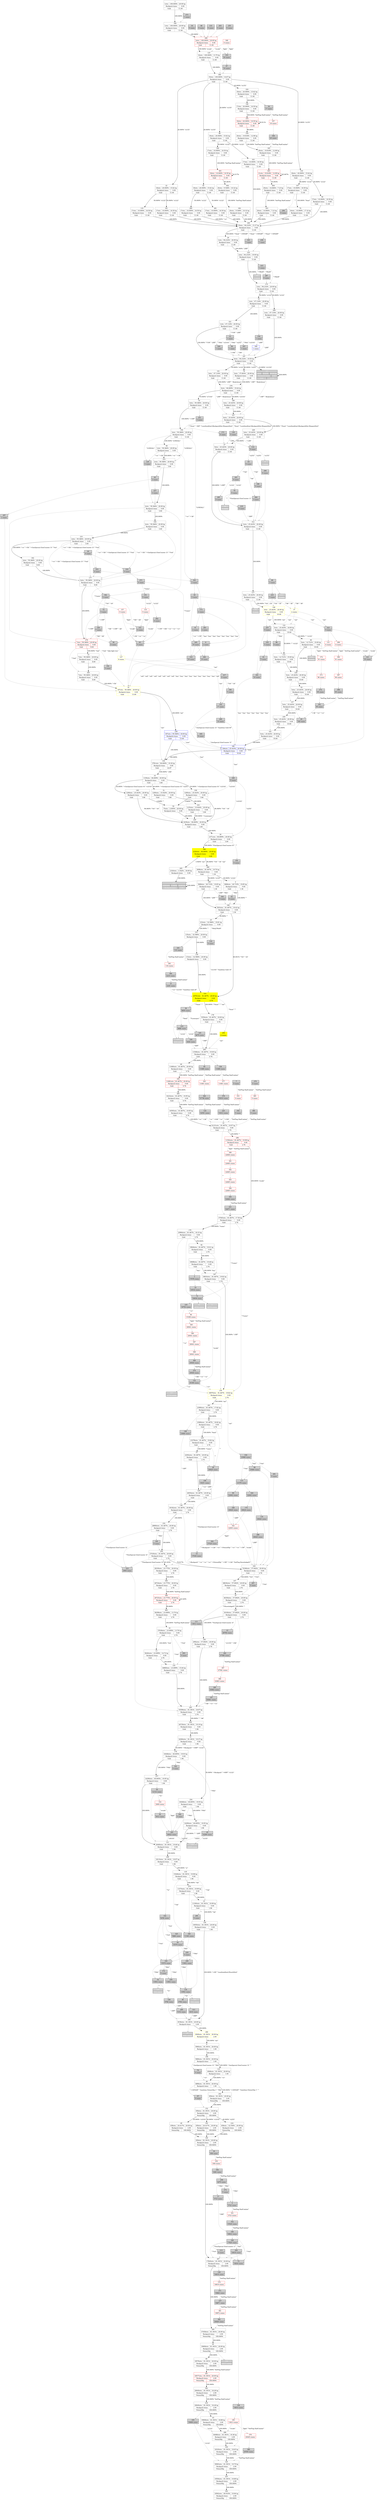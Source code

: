 digraph G {
    1 [shape=record
      ,label="{1|{1stts|100.000%|20.00\ hp}|{Backpack\ items|0.00}|{Gold|11.00}}"
      ,URL="https://www.projectaon.org/en/xhtml/lw/02fotw/sect1.htm"
      ,color="/svg/gray"];
    2 [shape=record
      ,label="{2|{3668stts|40.733%|19.85\ hp}|{Backpack\ items|0.00}|{Gold|1.36}}"
      ,URL="https://www.projectaon.org/en/xhtml/lw/02fotw/sect2.htm"
      ,color="/svg/gray"];
    3 [shape=record
      ,label="{3|17678\ states}"
      ,URL="https://www.projectaon.org/en/xhtml/lw/02fotw/sect3.htm"
      ,style=filled];
    4 [shape=record
      ,label="{4|{2stts|59.366%|20.00\ hp}|{Backpack\ items|0.00}|{Gold|3.00}}"
      ,URL="https://www.projectaon.org/en/xhtml/lw/02fotw/sect4.htm"
      ,color="/svg/gray"];
    6 [shape=record
      ,label="{6|2\ states}"
      ,URL="https://www.projectaon.org/en/xhtml/lw/02fotw/sect6.htm"
      ,style=filled];
    8 [shape=record
      ,label="{8|7\ states}"
      ,URL="https://www.projectaon.org/en/xhtml/lw/02fotw/sect8.htm"
      ,style=filled
      ,fontcolor="/svg/white"];
    9 [shape=record
      ,label="{9|{5960stts|81.391%|20.00\ hp}|{Backpack\ items|1.00}}"
      ,URL="https://www.projectaon.org/en/xhtml/lw/02fotw/sect9.htm"
      ,color="/svg/gray"];
    10 [shape=record
       ,label="{10|{1339stts|84.809%|20.00\ hp}|{Backpack\ items|0.00}|{Gold|3.66}}"
       ,URL="https://www.projectaon.org/en/xhtml/lw/02fotw/sect10.htm"
       ,color="/svg/gray"];
    11 [shape=record
       ,label="{11|18793\ states}"
       ,URL="https://www.projectaon.org/en/xhtml/lw/02fotw/sect11.htm"
       ,style=filled
       ,fontcolor="/svg/white"];
    12 [shape=record
       ,label="{12|1\ states}"
       ,URL="https://www.projectaon.org/en/xhtml/lw/02fotw/sect12.htm"
       ,style=filled];
    13 [shape=record
       ,label="{13|{36262stts|23.699%|14.72\ hp}|{Backpack\ items|0.00}|{Gold|2.76}}"
       ,URL="https://www.projectaon.org/en/xhtml/lw/02fotw/sect13.htm"
       ,color="/svg/gray"];
    14 [shape=record
       ,label="{14|{7stts|59.366%|20.00\ hp}|{Backpack\ items|0.00}|{Gold|8.00}}"
       ,URL="https://www.projectaon.org/en/xhtml/lw/02fotw/sect14.htm"
       ,color="/svg/gray"];
    15 [shape=record
       ,label="{15|17636\ states}"
       ,URL="https://www.projectaon.org/en/xhtml/lw/02fotw/sect15.htm"
       ,style=filled];
    16 [shape=record
       ,label="{16|0\ states}"
       ,URL="https://www.projectaon.org/en/xhtml/lw/02fotw/sect16.htm"
       ,style=filled];
    17 [shape=record
       ,label="{17|3723\ states}"
       ,URL="https://www.projectaon.org/en/xhtml/lw/02fotw/sect17.htm"
       ,style=filled];
    18 [shape=record
       ,label="{18|2\ states}"
       ,URL="https://www.projectaon.org/en/xhtml/lw/02fotw/sect18.htm"
       ,style=filled];
    19 [shape=record
       ,label="{19|16532\ states}"
       ,URL="https://www.projectaon.org/en/xhtml/lw/02fotw/sect19.htm"
       ,style=filled];
    20 [shape=record
       ,label="{20|100\ states}"
       ,URL="https://www.projectaon.org/en/xhtml/lw/02fotw/sect20.htm"
       ,style=filled];
    21 [shape=record
       ,label="{21|2245\ states}"
       ,URL="https://www.projectaon.org/en/xhtml/lw/02fotw/sect21.htm"
       ,style=filled];
    22 [shape=record
       ,label="{22|{18stts|20.000%|15.62\ hp}|{Backpack\ items|0.00}|{Gold|11.00}}"
       ,URL="https://www.projectaon.org/en/xhtml/lw/02fotw/sect22.htm"
       ,color="/svg/gray"];
    23 [shape=record
       ,label="{23|{11300stts|81.391%|19.99\ hp}|{Backpack\ items|0.00}|{Gold|1.96}}"
       ,URL="https://www.projectaon.org/en/xhtml/lw/02fotw/sect23.htm"
       ,color="/svg/gray"];
    24 [shape=record
       ,label="{24|0\ states}"
       ,URL="https://www.projectaon.org/en/xhtml/lw/02fotw/sect24.htm"
       ,style=filled];
    25 [shape=record
       ,label="{25|{233stts|32.586%|19.81\ hp}|{Backpack\ items|0.00}}"
       ,URL="https://www.projectaon.org/en/xhtml/lw/02fotw/sect25.htm"
       ,color="/svg/gray"];
    26 [shape=record
       ,label="{26|{19608stts|81.391%|20.00\ hp}|{Backpack\ items|2.00}|{Potion5Hp|100.000%}}"
       ,URL="https://www.projectaon.org/en/xhtml/lw/02fotw/sect26.htm"
       ,color="/svg/gray"];
    27 [shape=record
       ,label="{27|{9stts|25.443%|20.00\ hp}|{Backpack\ items|0.00}|{Gold|11.00}}"
       ,URL="https://www.projectaon.org/en/xhtml/lw/02fotw/sect27.htm"
       ,color="/svg/gray"];
    28 [shape=record
       ,label="{28|20626\ states}"
       ,URL="https://www.projectaon.org/en/xhtml/lw/02fotw/sect28.htm"
       ,style=filled];
    29 [shape=record
       ,label="{29|{1stts|94.232%|20.00\ hp}|{Backpack\ items|0.00}|{Gold|11.00}}"
       ,URL="https://www.projectaon.org/en/xhtml/lw/02fotw/sect29.htm"
       ,color="/svg/gray"];
    31 [shape=record
       ,label="{31|{42064stts|81.391%|19.37\ hp}|{Backpack\ items|0.00}|{Gold|1.96}}"
       ,URL="https://www.projectaon.org/en/xhtml/lw/02fotw/sect31.htm"
       ,color="/svg/gray"];
    32 [shape=record
       ,label="{32|{187stts|59.366%|20.00\ hp}|{Backpack\ items|0.00}|{Gold|13.00}}"
       ,URL="https://www.projectaon.org/en/xhtml/lw/02fotw/sect32.htm"
       ,color="/svg/yellow"];
    33 [shape=record
       ,label="{33|{61231stts|81.467%|19.97\ hp}|{Backpack\ items|0.00}|{Gold|2.76}}"
       ,URL="https://www.projectaon.org/en/xhtml/lw/02fotw/sect33.htm"
       ,color="/svg/gray"];
    35 [shape=record
       ,label="{35|{37638stts|23.699%|13.76\ hp}|{Backpack\ items|0.00}|{Gold|2.76}}"
       ,URL="https://www.projectaon.org/en/xhtml/lw/02fotw/sect35.htm"
       ,color="/svg/gray"];
    36 [shape=record
       ,label="{36|9850\ states}"
       ,URL="https://www.projectaon.org/en/xhtml/lw/02fotw/sect36.htm"
       ,style=filled];
    37 [shape=record
       ,label="{37|2\ states}"
       ,URL="https://www.projectaon.org/en/xhtml/lw/02fotw/sect37.htm"
       ,color="/svg/yellow"];
    38 [shape=record
       ,label="{38|4784\ states}"
       ,URL="https://www.projectaon.org/en/xhtml/lw/02fotw/sect38.htm"
       ,style=filled];
    39 [shape=record
       ,label="{39|{2371stts|84.809%|20.00\ hp}|{Backpack\ items|0.00}|{Gold|3.09}}"
       ,URL="https://www.projectaon.org/en/xhtml/lw/02fotw/sect39.htm"
       ,color="/svg/gray"];
    40 [shape=record
       ,label="{40|{4886stts|81.391%|20.00\ hp}|{Backpack\ items|1.00}}"
       ,URL="https://www.projectaon.org/en/xhtml/lw/02fotw/sect40.htm"
       ,color="/svg/gray"];
    41 [shape=record
       ,label="{41|{3stts|59.366%|20.00\ hp}|{Backpack\ items|0.00}|{Gold|11.00}}"
       ,URL="https://www.projectaon.org/en/xhtml/lw/02fotw/sect41.htm"
       ,color="/svg/gray"];
    42 [shape=record
       ,label="{42|0\ states}"
       ,URL="https://www.projectaon.org/en/xhtml/lw/02fotw/sect42.htm"
       ,style=filled];
    43 [shape=record
       ,label="{43|{19608stts|81.391%|18.88\ hp}|{Backpack\ items|2.00}|{Potion5Hp|100.000%}}"
       ,URL="https://www.projectaon.org/en/xhtml/lw/02fotw/sect43.htm"
       ,color="/svg/gray"];
    44 [shape=record
       ,label="{44|0\ states}"
       ,URL="https://www.projectaon.org/en/xhtml/lw/02fotw/sect44.htm"
       ,style=filled
       ,fontcolor="/svg/white"];
    45 [shape=record
       ,label="{45|14290\ states}"
       ,URL="https://www.projectaon.org/en/xhtml/lw/02fotw/sect45.htm"
       ,style=filled];
    46 [shape=record
       ,label="{46|{5stts|12.721%|19.00\ hp}|{Backpack\ items|0.00}|{Gold|10.00}}"
       ,URL="https://www.projectaon.org/en/xhtml/lw/02fotw/sect46.htm"
       ,color="/svg/gray"];
    47 [shape=record
       ,label="{47|{46304stts|57.692%|20.00\ hp}|{Backpack\ items|0.00}|{Gold|2.76}}"
       ,URL="https://www.projectaon.org/en/xhtml/lw/02fotw/sect47.htm"
       ,color="/svg/gray"];
    48 [shape=record
       ,label="{48|0\ states}"
       ,URL="https://www.projectaon.org/en/xhtml/lw/02fotw/sect48.htm"
       ,style=filled];
    49 [shape=record
       ,label="{49|{458stts|24.417%|20.00\ hp}|{Backpack\ items|2.00}|{Potion5Hp|100.000%}}"
       ,URL="https://www.projectaon.org/en/xhtml/lw/02fotw/sect49.htm"
       ,color="/svg/gray"];
    50 [shape=record
       ,label="{50|{75stts|2.005%|20.00\ hp}|{Backpack\ items|0.00}}"
       ,URL="https://www.projectaon.org/en/xhtml/lw/02fotw/sect50.htm"
       ,color="/svg/gray"];
    51 [shape=record
       ,label="{51|{1269stts|33.924%|20.00\ hp}|{Backpack\ items|0.00}|{Gold|3.66}}"
       ,URL="https://www.projectaon.org/en/xhtml/lw/02fotw/sect51.htm"
       ,color="/svg/gray"];
    52 [shape=record
       ,label="{52|13952\ states}"
       ,URL="https://www.projectaon.org/en/xhtml/lw/02fotw/sect52.htm"
       ,style=filled];
    53 [shape=record
       ,label="{53|{1stts|47.116%|20.00\ hp}|{Backpack\ items|0.00}|{Gold|11.00}}"
       ,URL="https://www.projectaon.org/en/xhtml/lw/02fotw/sect53.htm"
       ,color="/svg/gray"];
    54 [shape=record
       ,label="{54|18793\ states}"
       ,URL="https://www.projectaon.org/en/xhtml/lw/02fotw/sect54.htm"
       ,style=filled
       ,fontcolor="/svg/white"];
    55 [shape=record
       ,label="{55|{18688stts|81.467%|19.48\ hp}|{Backpack\ items|0.00}|{Gold|2.76}}"
       ,URL="https://www.projectaon.org/en/xhtml/lw/02fotw/sect55.htm"
       ,color="/svg/gray"];
    56 [shape=record
       ,label="{56|6\ states}"
       ,URL="https://www.projectaon.org/en/xhtml/lw/02fotw/sect56.htm"
       ,style=filled];
    57 [shape=record
       ,label="{57|28784\ states}"
       ,URL="https://www.projectaon.org/en/xhtml/lw/02fotw/sect57.htm"
       ,style=filled];
    58 [shape=record
       ,label="{58|1\ states}"
       ,URL="https://www.projectaon.org/en/xhtml/lw/02fotw/sect58.htm"
       ,style=filled];
    59 [shape=record
       ,label="{59|12132\ states}"
       ,URL="https://www.projectaon.org/en/xhtml/lw/02fotw/sect59.htm"
       ,style=filled];
    61 [shape=record
       ,label="{61|5\ states}"
       ,URL="https://www.projectaon.org/en/xhtml/lw/02fotw/sect61.htm"
       ,style=filled];
    63 [shape=record
       ,label="{63|6\ states}"
       ,URL="https://www.projectaon.org/en/xhtml/lw/02fotw/sect63.htm"
       ,style=filled];
    64 [shape=record
       ,label="{64|15570\ states}"
       ,URL="https://www.projectaon.org/en/xhtml/lw/02fotw/sect64.htm"
       ,style=filled];
    65 [shape=record
       ,label="{65|0\ states}"
       ,URL="https://www.projectaon.org/en/xhtml/lw/02fotw/sect65.htm"
       ,style=filled];
    67 [shape=record
       ,label="{67|19\ states}"
       ,URL="https://www.projectaon.org/en/xhtml/lw/02fotw/sect67.htm"
       ,style=filled];
    68 [shape=record
       ,label="{68|{28100stts|23.775%|20.00\ hp}|{Backpack\ items|0.00}|{Gold|2.76}}"
       ,URL="https://www.projectaon.org/en/xhtml/lw/02fotw/sect68.htm"
       ,color="/svg/gray"];
    69 [shape=record
       ,label="{69|{14290stts|40.695%|19.95\ hp}|{Backpack\ items|0.00}|{Gold|1.96}}"
       ,URL="https://www.projectaon.org/en/xhtml/lw/02fotw/sect69.htm"
       ,color="/svg/gray"];
    70 [shape=record
       ,label="{70|0\ states}"
       ,URL="https://www.projectaon.org/en/xhtml/lw/02fotw/sect70.htm"
       ,style=filled];
    71 [shape=record
       ,label="{71|19938\ states}"
       ,URL="https://www.projectaon.org/en/xhtml/lw/02fotw/sect71.htm"
       ,style=filled];
    72 [shape=record
       ,label="{72|3\ states}"
       ,URL="https://www.projectaon.org/en/xhtml/lw/02fotw/sect72.htm"
       ,style=filled];
    73 [shape=record
       ,label="{73|15816\ states}"
       ,URL="https://www.projectaon.org/en/xhtml/lw/02fotw/sect73.htm"
       ,style=filled];
    74 [shape=record
       ,label="{74|{16stts|10.000%|17.32\ hp}|{Backpack\ items|0.00}|{Gold|11.00}}"
       ,URL="https://www.projectaon.org/en/xhtml/lw/02fotw/sect74.htm"
       ,color="/svg/gray"];
    76 [shape=record
       ,label="{76|{16595stts|81.467%|19.95\ hp}|{Backpack\ items|0.00}|{Gold|0.76}}"
       ,URL="https://www.projectaon.org/en/xhtml/lw/02fotw/sect76.htm"
       ,color="/svg/gray"];
    77 [shape=record
       ,label="{77|{22002stts|81.467%|20.00\ hp}|{Backpack\ items|0.00}|{Gold|2.76}}"
       ,URL="https://www.projectaon.org/en/xhtml/lw/02fotw/sect77.htm"
       ,color="/svg/gray"];
    78 [shape=record
       ,label="{78|{3stts|37.693%|20.00\ hp}|{Backpack\ items|0.00}|{Gold|11.00}}"
       ,URL="https://www.projectaon.org/en/xhtml/lw/02fotw/sect78.htm"
       ,color="/svg/gray"];
    79 [shape=record
       ,label="{79|0\ states}"
       ,URL="https://www.projectaon.org/en/xhtml/lw/02fotw/sect79.htm"
       ,style=filled];
    80 [shape=record
       ,label="{80|22002\ states}"
       ,URL="https://www.projectaon.org/en/xhtml/lw/02fotw/sect80.htm"
       ,style=filled];
    81 [shape=record
       ,label="{81|{18stts|20.000%|15.62\ hp}|{Backpack\ items|0.00}|{Gold|11.00}}"
       ,URL="https://www.projectaon.org/en/xhtml/lw/02fotw/sect81.htm"
       ,color="/svg/gray"];
    82 [shape=record
       ,label="{82|{19826stts|81.467%|19.01\ hp}|{Backpack\ items|0.00}|{Gold|2.76}}"
       ,URL="https://www.projectaon.org/en/xhtml/lw/02fotw/sect82.htm"
       ,color="/svg/gray"];
    83 [shape=record
       ,label="{83|2\ states}"
       ,URL="https://www.projectaon.org/en/xhtml/lw/02fotw/sect83.htm"
       ,style=filled];
    86 [shape=record
       ,label="{86|{1stts|59.366%|20.00\ hp}|{Backpack\ items|0.00}}"
       ,URL="https://www.projectaon.org/en/xhtml/lw/02fotw/sect86.htm"
       ,color="/svg/gray"];
    87 [shape=record
       ,label="{87|6041\ states}"
       ,URL="https://www.projectaon.org/en/xhtml/lw/02fotw/sect87.htm"
       ,style=filled
       ,fontcolor="/svg/white"];
    88 [shape=record
       ,label="{88|{37565stts|81.467%|17.56\ hp}|{Backpack\ items|0.00}|{Gold|2.76}}"
       ,URL="https://www.projectaon.org/en/xhtml/lw/02fotw/sect88.htm"
       ,color="/svg/gray"];
    89 [shape=record
       ,label="{89|3\ states}"
       ,URL="https://www.projectaon.org/en/xhtml/lw/02fotw/sect89.htm"
       ,style=filled];
    91 [shape=record
       ,label="{91|2\ states}"
       ,URL="https://www.projectaon.org/en/xhtml/lw/02fotw/sect91.htm"
       ,style=filled];
    92 [shape=record
       ,label="{92|5012\ states}"
       ,URL="https://www.projectaon.org/en/xhtml/lw/02fotw/sect92.htm"
       ,style=filled];
    93 [shape=record
       ,label="{93|{5stts|25.443%|20.00\ hp}|{Backpack\ items|0.00}|{Gold|10.00}}"
       ,URL="https://www.projectaon.org/en/xhtml/lw/02fotw/sect93.htm"
       ,color="/svg/gray"];
    94 [shape=record
       ,label="{94|{17stts|10.000%|16.50\ hp}|{Backpack\ items|0.00}|{Gold|11.00}}"
       ,URL="https://www.projectaon.org/en/xhtml/lw/02fotw/sect94.htm"
       ,color="/svg/gray"];
    95 [shape=record
       ,label="{95|{23684stts|81.467%|18.82\ hp}|{Backpack\ items|0.00}|{Gold|2.76}}"
       ,URL="https://www.projectaon.org/en/xhtml/lw/02fotw/sect95.htm"
       ,color="/svg/gray"];
    96 [shape=record
       ,label="{96|0\ states}"
       ,URL="https://www.projectaon.org/en/xhtml/lw/02fotw/sect96.htm"
       ,style=filled];
    97 [shape=record
       ,label="{97|0\ states}"
       ,URL="https://www.projectaon.org/en/xhtml/lw/02fotw/sect97.htm"
       ,style=filled];
    98 [shape=record
       ,label="{98|23684\ states}"
       ,URL="https://www.projectaon.org/en/xhtml/lw/02fotw/sect98.htm"
       ,style=filled];
    99 [shape=record
       ,label="{99|{18stts|20.000%|15.62\ hp}|{Backpack\ items|0.00}|{Gold|11.00}}"
       ,URL="https://www.projectaon.org/en/xhtml/lw/02fotw/sect99.htm"
       ,color="/svg/gray"];
    100 [shape=record
        ,label="{100|{458stts|81.391%|20.00\ hp}|{Backpack\ items|2.00}|{Potion5Hp|100.000%}}"
        ,URL="https://www.projectaon.org/en/xhtml/lw/02fotw/sect100.htm"
        ,color="/svg/gray"];
    101 [shape=record
        ,label="{101|1\ states}"
        ,URL="https://www.projectaon.org/en/xhtml/lw/02fotw/sect101.htm"
        ,style=filled];
    102 [shape=record
        ,label="{102|6256\ states}"
        ,URL="https://www.projectaon.org/en/xhtml/lw/02fotw/sect102.htm"
        ,style=filled];
    103 [shape=record
        ,label="{103|{1235stts|33.924%|20.00\ hp}|{Backpack\ items|0.00}|{Gold|3.66}}"
        ,URL="https://www.projectaon.org/en/xhtml/lw/02fotw/sect103.htm"
        ,color="/svg/gray"];
    104 [shape=record
        ,label="{104|{2stts|59.366%|20.00\ hp}|{Backpack\ items|0.00}|{Gold|3.00}}"
        ,URL="https://www.projectaon.org/en/xhtml/lw/02fotw/sect104.htm"
        ,color="/svg/gray"];
    105 [shape=record
        ,label="{105|19608\ states}"
        ,URL="https://www.projectaon.org/en/xhtml/lw/02fotw/sect105.htm"
        ,style=filled];
    106 [shape=record
        ,label="{106|19251\ states}"
        ,URL="https://www.projectaon.org/en/xhtml/lw/02fotw/sect106.htm"
        ,style=filled];
    107 [shape=record
        ,label="{107|{17stts|10.000%|16.50\ hp}|{Backpack\ items|0.00}|{Gold|11.00}}"
        ,URL="https://www.projectaon.org/en/xhtml/lw/02fotw/sect107.htm"
        ,color="/svg/gray"];
    108 [shape=record
        ,label="{108|{3668stts|40.733%|19.85\ hp}|{Backpack\ items|0.00}|{Gold|1.36}}"
        ,URL="https://www.projectaon.org/en/xhtml/lw/02fotw/sect108.htm"
        ,color="/svg/gray"];
    109 [shape=record
        ,label="{109|{18320stts|81.391%|19.65\ hp}|{Backpack\ items|2.00}|{Potion5Hp|100.000%}}"
        ,URL="https://www.projectaon.org/en/xhtml/lw/02fotw/sect109.htm"
        ,color="/svg/gray"];
    110 [shape=record
        ,label="{110|0\ states}"
        ,URL="https://www.projectaon.org/en/xhtml/lw/02fotw/sect110.htm"
        ,color="/svg/red"];
    111 [shape=record
        ,label="{111|13812\ states}"
        ,URL="https://www.projectaon.org/en/xhtml/lw/02fotw/sect111.htm"
        ,style=filled];
    112 [shape=record
        ,label="{112|{5stts|12.721%|19.00\ hp}|{Backpack\ items|0.00}|{Gold|10.00}}"
        ,URL="https://www.projectaon.org/en/xhtml/lw/02fotw/sect112.htm"
        ,color="/svg/gray"];
    113 [shape=record
        ,label="{113|0\ states}"
        ,URL="https://www.projectaon.org/en/xhtml/lw/02fotw/sect113.htm"
        ,style=filled];
    114 [shape=record
        ,label="{114|9\ states}"
        ,URL="https://www.projectaon.org/en/xhtml/lw/02fotw/sect114.htm"
        ,style=filled];
    115 [shape=record
        ,label="{115|23378\ states}"
        ,URL="https://www.projectaon.org/en/xhtml/lw/02fotw/sect115.htm"
        ,style=filled];
    116 [shape=record
        ,label="{116|0\ states}"
        ,URL="https://www.projectaon.org/en/xhtml/lw/02fotw/sect116.htm"
        ,style=filled];
    117 [shape=record
        ,label="{117|{3stts|25.443%|20.00\ hp}|{Backpack\ items|0.00}|{Gold|11.00}}"
        ,URL="https://www.projectaon.org/en/xhtml/lw/02fotw/sect117.htm"
        ,color="/svg/gray"];
    118 [shape=record
        ,label="{118|{15448stts|81.391%|19.98\ hp}|{Backpack\ items|0.00}|{Gold|1.96}}"
        ,URL="https://www.projectaon.org/en/xhtml/lw/02fotw/sect118.htm"
        ,color="/svg/gray"];
    119 [shape=record
        ,label="{119|{17stts|10.000%|16.50\ hp}|{Backpack\ items|0.00}|{Gold|11.00}}"
        ,URL="https://www.projectaon.org/en/xhtml/lw/02fotw/sect119.htm"
        ,color="/svg/gray"];
    120 [shape=record
        ,label="{120|{39083stts|81.391%|19.79\ hp}|{Backpack\ items|2.00}|{Potion5Hp|100.000%}}"
        ,URL="https://www.projectaon.org/en/xhtml/lw/02fotw/sect120.htm"
        ,color="/svg/gray"];
    121 [shape=record
        ,label="{121|35\ states}"
        ,URL="https://www.projectaon.org/en/xhtml/lw/02fotw/sect121.htm"
        ,style=filled];
    122 [shape=record
        ,label="{122|{5stts|25.443%|18.00\ hp}|{Backpack\ items|0.00}|{Gold|10.00}}"
        ,URL="https://www.projectaon.org/en/xhtml/lw/02fotw/sect122.htm"
        ,color="/svg/gray"];
    123 [shape=record
        ,label="{123|{4948stts|81.391%|20.00\ hp}|{Backpack\ items|1.00}}"
        ,URL="https://www.projectaon.org/en/xhtml/lw/02fotw/sect123.htm"
        ,color="/svg/gray"];
    124 [shape=record
        ,label="{124|32591\ states}"
        ,URL="https://www.projectaon.org/en/xhtml/lw/02fotw/sect124.htm"
        ,style=filled];
    125 [shape=record
        ,label="{125|{16stts|100.000%|13.70\ hp}|{Backpack\ items|0.00}|{Gold|11.00}}"
        ,URL="https://www.projectaon.org/en/xhtml/lw/02fotw/sect125.htm"
        ,color="/svg/gray"];
    127 [shape=record
        ,label="{127|6\ states}"
        ,URL="https://www.projectaon.org/en/xhtml/lw/02fotw/sect127.htm"
        ,color="/svg/yellow"];
    129 [shape=record
        ,label="{129|2\ states}"
        ,URL="https://www.projectaon.org/en/xhtml/lw/02fotw/sect129.htm"
        ,style=filled];
    130 [shape=record
        ,label="{130|{133stts|32.586%|20.00\ hp}|{Backpack\ items|0.00}}"
        ,URL="https://www.projectaon.org/en/xhtml/lw/02fotw/sect130.htm"
        ,color="/svg/gray"];
    132 [shape=record
        ,label="{132|45390\ states}"
        ,URL="https://www.projectaon.org/en/xhtml/lw/02fotw/sect132.htm"
        ,style=filled];
    133 [shape=record
        ,label="{133|0\ states}"
        ,URL="https://www.projectaon.org/en/xhtml/lw/02fotw/sect133.htm"
        ,style=filled];
    134 [shape=record
        ,label="{134|13952\ states}"
        ,URL="https://www.projectaon.org/en/xhtml/lw/02fotw/sect134.htm"
        ,style=filled];
    135 [shape=record
        ,label="{135|20626\ states}"
        ,URL="https://www.projectaon.org/en/xhtml/lw/02fotw/sect135.htm"
        ,style=filled];
    136 [shape=record
        ,label="{136|{3781stts|84.809%|19.30\ hp}|{Backpack\ items|0.00}|{Gold|22.87}}"
        ,URL="https://www.projectaon.org/en/xhtml/lw/02fotw/sect136.htm"
        ,color="/svg/gray"];
    137 [shape=record
        ,label="{137|{5stts|25.443%|20.00\ hp}|{Backpack\ items|0.00}|{Gold|10.00}}"
        ,URL="https://www.projectaon.org/en/xhtml/lw/02fotw/sect137.htm"
        ,color="/svg/gray"];
    138 [shape=record
        ,label="{138|{30182stts|81.467%|20.00\ hp}|{Backpack\ items|0.00}|{Gold|2.76}}"
        ,URL="https://www.projectaon.org/en/xhtml/lw/02fotw/sect138.htm"
        ,color="/svg/gray"];
    139 [shape=record
        ,label="{139|0\ states}"
        ,URL="https://www.projectaon.org/en/xhtml/lw/02fotw/sect139.htm"
        ,style=filled];
    140 [shape=record
        ,label="{140|{2992stts|57.692%|20.00\ hp}|{Backpack\ items|0.00}|{Gold|2.76}}"
        ,URL="https://www.projectaon.org/en/xhtml/lw/02fotw/sect140.htm"
        ,color="/svg/gray"];
    141 [shape=record
        ,label="{141|{3stts|47.116%|20.00\ hp}|{Backpack\ items|0.00}|{Gold|11.00}}"
        ,URL="https://www.projectaon.org/en/xhtml/lw/02fotw/sect141.htm"
        ,color="/svg/gray"];
    143 [shape=record
        ,label="{143|17\ states}"
        ,URL="https://www.projectaon.org/en/xhtml/lw/02fotw/sect143.htm"
        ,style=filled];
    144 [shape=record
        ,label="{144|{10050stts|81.391%|20.00\ hp}|{Backpack\ items|0.00}|{Gold|1.96}}"
        ,URL="https://www.projectaon.org/en/xhtml/lw/02fotw/sect144.htm"
        ,color="/svg/gray"];
    145 [shape=record
        ,label="{145|4679\ states}"
        ,URL="https://www.projectaon.org/en/xhtml/lw/02fotw/sect145.htm"
        ,style=filled];
    147 [shape=record
        ,label="{147|{48636stts|57.692%|20.00\ hp}|{Backpack\ items|0.00}|{Gold|2.76}}"
        ,URL="https://www.projectaon.org/en/xhtml/lw/02fotw/sect147.htm"
        ,color="/svg/gray"];
    148 [shape=record
        ,label="{148|{3stts|25.443%|20.00\ hp}|{Backpack\ items|0.00}|{Gold|10.00}}"
        ,URL="https://www.projectaon.org/en/xhtml/lw/02fotw/sect148.htm"
        ,color="/svg/yellow"];
    149 [shape=record
        ,label="{149|0\ states}"
        ,URL="https://www.projectaon.org/en/xhtml/lw/02fotw/sect149.htm"
        ,style=filled];
    150 [shape=record
        ,label="{150|{30879stts|81.467%|19.82\ hp}|{Backpack\ items|0.00}|{Gold|2.76}}"
        ,URL="https://www.projectaon.org/en/xhtml/lw/02fotw/sect150.htm"
        ,color="/svg/yellow"];
    151 [shape=record
        ,label="{151|0\ states}"
        ,URL="https://www.projectaon.org/en/xhtml/lw/02fotw/sect151.htm"
        ,style=filled];
    152 [shape=record
        ,label="{152|{458stts|81.391%|20.00\ hp}|{Backpack\ items|2.00}|{Potion5Hp|100.000%}}"
        ,URL="https://www.projectaon.org/en/xhtml/lw/02fotw/sect152.htm"
        ,color="/svg/gray"];
    153 [shape=record
        ,label="{153|{135stts|32.586%|20.00\ hp}|{Backpack\ items|0.00}}"
        ,URL="https://www.projectaon.org/en/xhtml/lw/02fotw/sect153.htm"
        ,color="/svg/gray"];
    154 [shape=record
        ,label="{154|1\ states}"
        ,URL="https://www.projectaon.org/en/xhtml/lw/02fotw/sect154.htm"
        ,style=filled];
    155 [shape=record
        ,label="{155|{34869stts|23.699%|15.64\ hp}|{Backpack\ items|0.00}|{Gold|2.76}}"
        ,URL="https://www.projectaon.org/en/xhtml/lw/02fotw/sect155.htm"
        ,color="/svg/gray"];
    156 [shape=record
        ,label="{156|0\ states}"
        ,URL="https://www.projectaon.org/en/xhtml/lw/02fotw/sect156.htm"
        ,style=filled];
    157 [shape=record
        ,label="{157|0\ states}"
        ,URL="https://www.projectaon.org/en/xhtml/lw/02fotw/sect157.htm"
        ,color="/svg/red"];
    159 [shape=record
        ,label="{159|16689\ states}"
        ,URL="https://www.projectaon.org/en/xhtml/lw/02fotw/sect159.htm"
        ,style=filled
        ,fontcolor="/svg/white"];
    160 [shape=record
        ,label="{160|{1stts|100.000%|20.00\ hp}|{Backpack\ items|0.00}|{Gold|11.00}}"
        ,URL="https://www.projectaon.org/en/xhtml/lw/02fotw/sect160.htm"
        ,color="/svg/gray"];
    161 [shape=record
        ,label="{161|{5stts|25.443%|20.00\ hp}|{Backpack\ items|0.00}|{Gold|10.00}}"
        ,URL="https://www.projectaon.org/en/xhtml/lw/02fotw/sect161.htm"
        ,color="/svg/gray"];
    162 [shape=record
        ,label="{162|22003\ states}"
        ,URL="https://www.projectaon.org/en/xhtml/lw/02fotw/sect162.htm"
        ,color="/svg/red"];
    163 [shape=record
        ,label="{163|{17stts|10.000%|16.50\ hp}|{Backpack\ items|0.00}|{Gold|11.00}}"
        ,URL="https://www.projectaon.org/en/xhtml/lw/02fotw/sect163.htm"
        ,color="/svg/gray"];
    164 [shape=record
        ,label="{164|15570\ states}"
        ,URL="https://www.projectaon.org/en/xhtml/lw/02fotw/sect164.htm"
        ,style=filled];
    165 [shape=record
        ,label="{165|8\ states}"
        ,URL="https://www.projectaon.org/en/xhtml/lw/02fotw/sect165.htm"
        ,style=filled];
    166 [shape=record
        ,label="{166|18822\ states}"
        ,URL="https://www.projectaon.org/en/xhtml/lw/02fotw/sect166.htm"
        ,style=filled];
    167 [shape=record
        ,label="{167|1\ states}"
        ,URL="https://www.projectaon.org/en/xhtml/lw/02fotw/sect167.htm"
        ,style=filled];
    168 [shape=record
        ,label="{168|{5503stts|81.467%|19.42\ hp}|{Backpack\ items|0.00}|{Gold|1.36}}"
        ,URL="https://www.projectaon.org/en/xhtml/lw/02fotw/sect168.htm"
        ,color="/svg/gray"];
    169 [shape=record
        ,label="{169|0\ states}"
        ,URL="https://www.projectaon.org/en/xhtml/lw/02fotw/sect169.htm"
        ,style=filled];
    171 [shape=record
        ,label="{171|6\ states}"
        ,URL="https://www.projectaon.org/en/xhtml/lw/02fotw/sect171.htm"
        ,style=filled];
    172 [shape=record
        ,label="{172|0\ states}"
        ,URL="https://www.projectaon.org/en/xhtml/lw/02fotw/sect172.htm"
        ,style=filled];
    173 [shape=record
        ,label="{173|2\ states}"
        ,URL="https://www.projectaon.org/en/xhtml/lw/02fotw/sect173.htm"
        ,style=filled];
    174 [shape=record
        ,label="{174|20626\ states}"
        ,URL="https://www.projectaon.org/en/xhtml/lw/02fotw/sect174.htm"
        ,style=filled];
    175 [shape=record
        ,label="{175|{1stts|94.232%|20.00\ hp}|{Backpack\ items|0.00}|{Gold|11.00}}"
        ,URL="https://www.projectaon.org/en/xhtml/lw/02fotw/sect175.htm"
        ,color="/svg/gray"];
    176 [shape=record
        ,label="{176|{16448stts|40.695%|19.93\ hp}|{Backpack\ items|0.00}|{Gold|1.96}}"
        ,URL="https://www.projectaon.org/en/xhtml/lw/02fotw/sect176.htm"
        ,color="/svg/gray"];
    177 [shape=record
        ,label="{177|{4stts|59.366%|20.00\ hp}|{Backpack\ items|0.00}|{Gold|8.00}}"
        ,URL="https://www.projectaon.org/en/xhtml/lw/02fotw/sect177.htm"
        ,color="/svg/gray"];
    178 [shape=record
        ,label="{178|{9354stts|81.467%|18.00\ hp}|{Backpack\ items|0.00}|{Gold|0.76}}"
        ,URL="https://www.projectaon.org/en/xhtml/lw/02fotw/sect178.htm"
        ,color="/svg/gray"];
    179 [shape=record
        ,label="{179|{20964stts|81.467%|18.33\ hp}|{Backpack\ items|0.00}|{Gold|2.76}}"
        ,URL="https://www.projectaon.org/en/xhtml/lw/02fotw/sect179.htm"
        ,color="/svg/gray"];
    180 [shape=record
        ,label="{180|{3stts|25.443%|20.00\ hp}|{Backpack\ items|0.00}|{Gold|11.00}}"
        ,URL="https://www.projectaon.org/en/xhtml/lw/02fotw/sect180.htm"
        ,color="/svg/gray"];
    181 [shape=record
        ,label="{181|10\ states}"
        ,URL="https://www.projectaon.org/en/xhtml/lw/02fotw/sect181.htm"
        ,style=filled];
    182 [shape=record
        ,label="{182|{2stts|59.366%|20.00\ hp}|{Backpack\ items|0.00}|{Gold|8.00}}"
        ,URL="https://www.projectaon.org/en/xhtml/lw/02fotw/sect182.htm"
        ,color="/svg/gray"];
    183 [shape=record
        ,label="{183|20622\ states}"
        ,URL="https://www.projectaon.org/en/xhtml/lw/02fotw/sect183.htm"
        ,style=filled];
    184 [shape=record
        ,label="{184|{20stts|9.548%|10.32\ hp}|{Backpack\ items|0.00}|{Gold|11.00}}"
        ,URL="https://www.projectaon.org/en/xhtml/lw/02fotw/sect184.htm"
        ,color="/svg/gray"];
    186 [shape=record
        ,label="{186|{184stts|25.443%|20.00\ hp}|{Backpack\ items|0.00}|{Gold|10.00}}"
        ,URL="https://www.projectaon.org/en/xhtml/lw/02fotw/sect186.htm"
        ,color="/svg/blue"];
    187 [shape=record
        ,label="{187|65061\ states}"
        ,URL="https://www.projectaon.org/en/xhtml/lw/02fotw/sect187.htm"
        ,style=filled];
    188 [shape=record
        ,label="{188|0\ states}"
        ,URL="https://www.projectaon.org/en/xhtml/lw/02fotw/sect188.htm"
        ,style=filled];
    189 [shape=record
        ,label="{189|20626\ states}"
        ,URL="https://www.projectaon.org/en/xhtml/lw/02fotw/sect189.htm"
        ,style=filled];
    190 [shape=record
        ,label="{190|2\ states}"
        ,URL="https://www.projectaon.org/en/xhtml/lw/02fotw/sect190.htm"
        ,style=filled
        ,fontcolor="/svg/white"];
    192 [shape=record
        ,label="{192|0\ states}"
        ,URL="https://www.projectaon.org/en/xhtml/lw/02fotw/sect192.htm"
        ,style=filled];
    193 [shape=record
        ,label="{193|{458stts|24.417%|20.00\ hp}|{Backpack\ items|2.00}|{Potion5Hp|100.000%}}"
        ,URL="https://www.projectaon.org/en/xhtml/lw/02fotw/sect193.htm"
        ,color="/svg/gray"];
    194 [shape=record
        ,label="{194|{3stts|59.366%|20.00\ hp}|{Backpack\ items|0.00}|{Gold|11.00}}"
        ,URL="https://www.projectaon.org/en/xhtml/lw/02fotw/sect194.htm"
        ,color="/svg/gray"];
    195 [shape=record
        ,label="{195|{1269stts|25.443%|20.00\ hp}|{Backpack\ items|0.00}|{Gold|3.66}}"
        ,URL="https://www.projectaon.org/en/xhtml/lw/02fotw/sect195.htm"
        ,color="/svg/gray"];
    196 [shape=record
        ,label="{196|{5880stts|81.391%|20.00\ hp}|{Backpack\ items|1.00}}"
        ,URL="https://www.projectaon.org/en/xhtml/lw/02fotw/sect196.htm"
        ,color="/svg/gray"];
    197 [shape=record
        ,label="{197|{4stts|94.232%|19.50\ hp}|{Backpack\ items|0.00}|{Gold|11.00}}"
        ,URL="https://www.projectaon.org/en/xhtml/lw/02fotw/sect197.htm"
        ,color="/svg/gray"];
    198 [shape=record
        ,label="{198|23684\ states}"
        ,URL="https://www.projectaon.org/en/xhtml/lw/02fotw/sect198.htm"
        ,style=filled];
    199 [shape=record
        ,label="{199|5\ states}"
        ,URL="https://www.projectaon.org/en/xhtml/lw/02fotw/sect199.htm"
        ,style=filled];
    200 [shape=record
        ,label="{200|{11948stts|81.467%|19.00\ hp}|{Backpack\ items|0.00}|{Gold|0.76}}"
        ,URL="https://www.projectaon.org/en/xhtml/lw/02fotw/sect200.htm"
        ,color="/svg/gray"];
    201 [shape=record
        ,label="{201|0\ states}"
        ,URL="https://www.projectaon.org/en/xhtml/lw/02fotw/sect201.htm"
        ,style=filled];
    202 [shape=record
        ,label="{202|{44729stts|81.391%|19.19\ hp}|{Backpack\ items|0.00}|{Gold|1.96}}"
        ,URL="https://www.projectaon.org/en/xhtml/lw/02fotw/sect202.htm"
        ,color="/svg/gray"];
    203 [shape=record
        ,label="{203|0\ states}"
        ,URL="https://www.projectaon.org/en/xhtml/lw/02fotw/sect203.htm"
        ,style=filled];
    204 [shape=record
        ,label="{204|16818\ states}"
        ,URL="https://www.projectaon.org/en/xhtml/lw/02fotw/sect204.htm"
        ,style=filled];
    205 [shape=record
        ,label="{205|{2320stts|3.342%|18.00\ hp}|{Backpack\ items|0.00}}"
        ,URL="https://www.projectaon.org/en/xhtml/lw/02fotw/sect205.htm"
        ,color="/svg/gray"];
    206 [shape=record
        ,label="{206|6\ states}"
        ,URL="https://www.projectaon.org/en/xhtml/lw/02fotw/sect206.htm"
        ,style=filled];
    207 [shape=record
        ,label="{207|0\ states}"
        ,URL="https://www.projectaon.org/en/xhtml/lw/02fotw/sect207.htm"
        ,style=filled];
    208 [shape=record
        ,label="{208|13952\ states}"
        ,URL="https://www.projectaon.org/en/xhtml/lw/02fotw/sect208.htm"
        ,style=filled];
    209 [shape=record
        ,label="{209|{1stts|47.116%|20.00\ hp}|{Backpack\ items|0.00}|{Gold|11.00}}"
        ,URL="https://www.projectaon.org/en/xhtml/lw/02fotw/sect209.htm"
        ,color="/svg/gray"];
    210 [shape=record
        ,label="{210|4686\ states}"
        ,URL="https://www.projectaon.org/en/xhtml/lw/02fotw/sect210.htm"
        ,style=filled];
    212 [shape=record
        ,label="{212|4\ states}"
        ,URL="https://www.projectaon.org/en/xhtml/lw/02fotw/sect212.htm"
        ,style=filled
        ,fontcolor="/svg/white"];
    213 [shape=record
        ,label="{213|{2321stts|3.342%|19.00\ hp}|{Backpack\ items|0.00}}"
        ,URL="https://www.projectaon.org/en/xhtml/lw/02fotw/sect213.htm"
        ,style=filled
        ,fontcolor="/svg/white"];
    214 [shape=record
        ,label="{214|6\ states}"
        ,URL="https://www.projectaon.org/en/xhtml/lw/02fotw/sect214.htm"
        ,style=filled
        ,fontcolor="/svg/white"];
    215 [shape=record
        ,label="{215|{2stts|59.366%|20.00\ hp}|{Backpack\ items|0.00}|{Gold|3.00}}"
        ,URL="https://www.projectaon.org/en/xhtml/lw/02fotw/sect215.htm"
        ,color="/svg/gray"];
    216 [shape=record
        ,label="{216|{458stts|32.556%|20.00\ hp}|{Backpack\ items|2.00}|{Potion5Hp|100.000%}}"
        ,URL="https://www.projectaon.org/en/xhtml/lw/02fotw/sect216.htm"
        ,color="/svg/gray"];
    217 [shape=record
        ,label="{217|6\ states}"
        ,URL="https://www.projectaon.org/en/xhtml/lw/02fotw/sect217.htm"
        ,style=filled];
    218 [shape=record
        ,label="{218|{20640stts|81.391%|18.28\ hp}|{Backpack\ items|2.00}|{Potion5Hp|100.000%}}"
        ,URL="https://www.projectaon.org/en/xhtml/lw/02fotw/sect218.htm"
        ,color="/svg/gray"];
    219 [shape=record
        ,label="{219|0\ states}"
        ,URL="https://www.projectaon.org/en/xhtml/lw/02fotw/sect219.htm"
        ,style=filled];
    220 [shape=record
        ,label="{220|33412\ states}"
        ,URL="https://www.projectaon.org/en/xhtml/lw/02fotw/sect220.htm"
        ,style=filled];
    221 [shape=record
        ,label="{221|22671\ states}"
        ,URL="https://www.projectaon.org/en/xhtml/lw/02fotw/sect221.htm"
        ,style=filled];
    222 [shape=record
        ,label="{222|{2stts|94.232%|19.00\ hp}|{Backpack\ items|0.00}|{Gold|11.00}}"
        ,URL="https://www.projectaon.org/en/xhtml/lw/02fotw/sect222.htm"
        ,color="/svg/gray"];
    223 [shape=record
        ,label="{223|2904\ states}"
        ,URL="https://www.projectaon.org/en/xhtml/lw/02fotw/sect223.htm"
        ,style=filled];
    224 [shape=record
        ,label="{224|{18stts|20.000%|15.62\ hp}|{Backpack\ items|0.00}|{Gold|11.00}}"
        ,URL="https://www.projectaon.org/en/xhtml/lw/02fotw/sect224.htm"
        ,color="/svg/gray"];
    225 [shape=record
        ,label="{225|{19594stts|81.391%|19.88\ hp}|{Backpack\ items|2.00}|{Potion5Hp|100.000%}}"
        ,URL="https://www.projectaon.org/en/xhtml/lw/02fotw/sect225.htm"
        ,color="/svg/gray"];
    226 [shape=record
        ,label="{226|7\ states}"
        ,URL="https://www.projectaon.org/en/xhtml/lw/02fotw/sect226.htm"
        ,style=filled];
    227 [shape=record
        ,label="{227|2\ states}"
        ,URL="https://www.projectaon.org/en/xhtml/lw/02fotw/sect227.htm"
        ,style=filled];
    228 [shape=record
        ,label="{228|{3stts|25.443%|20.00\ hp}|{Backpack\ items|0.00}|{Gold|11.00}}"
        ,URL="https://www.projectaon.org/en/xhtml/lw/02fotw/sect228.htm"
        ,color="/svg/gray"];
    229 [shape=record
        ,label="{229|0\ states}"
        ,URL="https://www.projectaon.org/en/xhtml/lw/02fotw/sect229.htm"
        ,style=filled];
    230 [shape=record
        ,label="{230|{5stts|25.443%|20.00\ hp}|{Backpack\ items|0.00}|{Gold|10.00}}"
        ,URL="https://www.projectaon.org/en/xhtml/lw/02fotw/sect230.htm"
        ,color="/svg/gray"];
    231 [shape=record
        ,label="{231|{2stts|59.366%|20.00\ hp}|{Backpack\ items|0.00}|{Gold|3.00}}"
        ,URL="https://www.projectaon.org/en/xhtml/lw/02fotw/sect231.htm"
        ,color="/svg/gray"];
    232 [shape=record
        ,label="{232|{28806stts|81.467%|20.00\ hp}|{Backpack\ items|0.00}|{Gold|2.76}}"
        ,URL="https://www.projectaon.org/en/xhtml/lw/02fotw/sect232.htm"
        ,color="/svg/gray"];
    233 [shape=record
        ,label="{233|3\ states}"
        ,URL="https://www.projectaon.org/en/xhtml/lw/02fotw/sect233.htm"
        ,style=filled];
    234 [shape=record
        ,label="{234|7551\ states}"
        ,URL="https://www.projectaon.org/en/xhtml/lw/02fotw/sect234.htm"
        ,style=filled
        ,fontcolor="/svg/white"];
    235 [shape=record
        ,label="{235|18792\ states}"
        ,URL="https://www.projectaon.org/en/xhtml/lw/02fotw/sect235.htm"
        ,style=filled];
    236 [shape=record
        ,label="{236|1\ states}"
        ,URL="https://www.projectaon.org/en/xhtml/lw/02fotw/sect236.htm"
        ,style=filled];
    238 [shape=record
        ,label="{238|{187stts|59.366%|18.00\ hp}|{Backpack\ items|0.00}|{Gold|13.00}}"
        ,URL="https://www.projectaon.org/en/xhtml/lw/02fotw/sect238.htm"
        ,color="/svg/blue"];
    239 [shape=record
        ,label="{239|{23378stts|81.467%|19.82\ hp}|{Backpack\ items|0.00}|{Gold|2.76}}"
        ,URL="https://www.projectaon.org/en/xhtml/lw/02fotw/sect239.htm"
        ,color="/svg/gray"];
    240 [shape=record
        ,label="{240|{19stts|94.232%|15.37\ hp}|{Backpack\ items|0.00}|{Gold|11.00}}"
        ,URL="https://www.projectaon.org/en/xhtml/lw/02fotw/sect240.htm"
        ,color="/svg/gray"];
    242 [shape=record
        ,label="{242|{458stts|81.391%|20.00\ hp}|{Backpack\ items|2.00}|{Potion5Hp|100.000%}}"
        ,URL="https://www.projectaon.org/en/xhtml/lw/02fotw/sect242.htm"
        ,color="/svg/gray"];
    243 [shape=record
        ,label="{243|{20stts|14.684%|7.23\ hp}|{Backpack\ items|0.00}|{Gold|11.00}}"
        ,URL="https://www.projectaon.org/en/xhtml/lw/02fotw/sect243.htm"
        ,color="/svg/gray"];
    244 [shape=record
        ,label="{244|{74346stts|57.692%|20.00\ hp}|{Backpack\ items|0.00}|{Gold|2.76}}"
        ,URL="https://www.projectaon.org/en/xhtml/lw/02fotw/sect244.htm"
        ,color="/svg/gray"];
    245 [shape=record
        ,label="{245|19\ states}"
        ,URL="https://www.projectaon.org/en/xhtml/lw/02fotw/sect245.htm"
        ,style=filled];
    247 [shape=record
        ,label="{247|{4stts|9.423%|20.00\ hp}|{Backpack\ items|0.00}|{Gold|11.00}}"
        ,URL="https://www.projectaon.org/en/xhtml/lw/02fotw/sect247.htm"
        ,style=filled
        ,fontcolor="/svg/white"];
    248 [shape=record
        ,label="{248|18577\ states}"
        ,URL="https://www.projectaon.org/en/xhtml/lw/02fotw/sect248.htm"
        ,style=filled
        ,fontcolor="/svg/white"];
    249 [shape=record
        ,label="{249|{2439stts|84.809%|20.00\ hp}|{Backpack\ items|0.00}|{Gold|3.09}}"
        ,URL="https://www.projectaon.org/en/xhtml/lw/02fotw/sect249.htm"
        ,color="/svg/gray"];
    250 [shape=record
        ,label="{250|{27430stts|81.467%|20.00\ hp}|{Backpack\ items|0.00}|{Gold|2.76}}"
        ,URL="https://www.projectaon.org/en/xhtml/lw/02fotw/sect250.htm"
        ,color="/svg/gray"];
    251 [shape=record
        ,label="{251|3\ states}"
        ,URL="https://www.projectaon.org/en/xhtml/lw/02fotw/sect251.htm"
        ,style=filled];
    253 [shape=record
        ,label="{253|0\ states}"
        ,URL="https://www.projectaon.org/en/xhtml/lw/02fotw/sect253.htm"
        ,style=filled];
    254 [shape=record
        ,label="{254|{16448stts|40.695%|19.93\ hp}|{Backpack\ items|0.00}|{Gold|1.96}}"
        ,URL="https://www.projectaon.org/en/xhtml/lw/02fotw/sect254.htm"
        ,color="/svg/gray"];
    255 [shape=record
        ,label="{255|0\ states}"
        ,URL="https://www.projectaon.org/en/xhtml/lw/02fotw/sect255.htm"
        ,style=filled];
    256 [shape=record
        ,label="{256|13952\ states}"
        ,URL="https://www.projectaon.org/en/xhtml/lw/02fotw/sect256.htm"
        ,style=filled];
    257 [shape=record
        ,label="{257|5\ states}"
        ,URL="https://www.projectaon.org/en/xhtml/lw/02fotw/sect257.htm"
        ,style=filled];
    258 [shape=record
        ,label="{258|4470\ states}"
        ,URL="https://www.projectaon.org/en/xhtml/lw/02fotw/sect258.htm"
        ,style=filled];
    259 [shape=record
        ,label="{259|{5stts|25.443%|20.00\ hp}|{Backpack\ items|0.00}|{Gold|10.00}}"
        ,URL="https://www.projectaon.org/en/xhtml/lw/02fotw/sect259.htm"
        ,color="/svg/gray"];
    260 [shape=record
        ,label="{260|{17stts|10.000%|16.50\ hp}|{Backpack\ items|0.00}|{Gold|11.00}}"
        ,URL="https://www.projectaon.org/en/xhtml/lw/02fotw/sect260.htm"
        ,color="/svg/gray"];
    261 [shape=record
        ,label="{261|{23990stts|81.467%|17.82\ hp}|{Backpack\ items|0.00}|{Gold|2.76}}"
        ,URL="https://www.projectaon.org/en/xhtml/lw/02fotw/sect261.htm"
        ,color="/svg/gray"];
    262 [shape=record
        ,label="{262|0\ states}"
        ,URL="https://www.projectaon.org/en/xhtml/lw/02fotw/sect262.htm"
        ,style=filled];
    264 [shape=record
        ,label="{264|3\ states}"
        ,URL="https://www.projectaon.org/en/xhtml/lw/02fotw/sect264.htm"
        ,style=filled];
    265 [shape=record
        ,label="{265|{55599stts|81.391%|18.97\ hp}|{Backpack\ items|0.00}|{Gold|2.76}}"
        ,URL="https://www.projectaon.org/en/xhtml/lw/02fotw/sect265.htm"
        ,color="/svg/gray"];
    266 [shape=record
        ,label="{266|19\ states}"
        ,URL="https://www.projectaon.org/en/xhtml/lw/02fotw/sect266.htm"
        ,style=filled];
    267 [shape=record
        ,label="{267|{17820stts|81.391%|20.00\ hp}|{Backpack\ items|2.00}|{Potion5Hp|100.000%}}"
        ,URL="https://www.projectaon.org/en/xhtml/lw/02fotw/sect267.htm"
        ,color="/svg/gray"];
    268 [shape=record
        ,label="{268|{2stts|100.000%|20.00\ hp}|{Backpack\ items|0.00}|{Gold|11.00}}"
        ,URL="https://www.projectaon.org/en/xhtml/lw/02fotw/sect268.htm"
        ,color="/svg/red"];
    269 [shape=record
        ,label="{269|5152\ states}"
        ,URL="https://www.projectaon.org/en/xhtml/lw/02fotw/sect269.htm"
        ,style=filled];
    271 [shape=record
        ,label="{271|0\ states}"
        ,URL="https://www.projectaon.org/en/xhtml/lw/02fotw/sect271.htm"
        ,style=filled];
    272 [shape=record
        ,label="{272|0\ states}"
        ,URL="https://www.projectaon.org/en/xhtml/lw/02fotw/sect272.htm"
        ,style=filled];
    273 [shape=record
        ,label="{273|1\ states}"
        ,URL="https://www.projectaon.org/en/xhtml/lw/02fotw/sect273.htm"
        ,style=filled];
    274 [shape=record
        ,label="{274|20040\ states}"
        ,URL="https://www.projectaon.org/en/xhtml/lw/02fotw/sect274.htm"
        ,style=filled];
    275 [shape=record
        ,label="{275|4444\ states}"
        ,URL="https://www.projectaon.org/en/xhtml/lw/02fotw/sect275.htm"
        ,style=filled
        ,fontcolor="/svg/white"];
    276 [shape=record
        ,label="{276|{7stts|59.366%|20.00\ hp}|{Backpack\ items|0.00}|{Gold|8.00}}"
        ,URL="https://www.projectaon.org/en/xhtml/lw/02fotw/sect276.htm"
        ,color="/svg/red"];
    277 [shape=record
        ,label="{277|{14290stts|40.695%|19.95\ hp}|{Backpack\ items|0.00}|{Gold|1.96}}"
        ,URL="https://www.projectaon.org/en/xhtml/lw/02fotw/sect277.htm"
        ,color="/svg/gray"];
    278 [shape=record
        ,label="{278|{6stts|84.809%|19.44\ hp}|{Backpack\ items|0.00}|{Gold|11.00}}"
        ,URL="https://www.projectaon.org/en/xhtml/lw/02fotw/sect278.htm"
        ,color="/svg/gray"];
    279 [shape=record
        ,label="{279|{13374stts|81.391%|19.99\ hp}|{Backpack\ items|0.00}|{Gold|1.96}}"
        ,URL="https://www.projectaon.org/en/xhtml/lw/02fotw/sect279.htm"
        ,color="/svg/gray"];
    280 [shape=record
        ,label="{280|{3698stts|81.467%|19.70\ hp}|{Backpack\ items|0.00}|{Gold|1.36}}"
        ,URL="https://www.projectaon.org/en/xhtml/lw/02fotw/sect280.htm"
        ,color="/svg/gray"];
    281 [shape=record
        ,label="{281|{17stts|10.000%|16.50\ hp}|{Backpack\ items|0.00}|{Gold|11.00}}"
        ,URL="https://www.projectaon.org/en/xhtml/lw/02fotw/sect281.htm"
        ,color="/svg/gray"];
    283 [shape=record
        ,label="{283|2\ states}"
        ,URL="https://www.projectaon.org/en/xhtml/lw/02fotw/sect283.htm"
        ,style=filled];
    284 [shape=record
        ,label="{284|{6040stts|81.391%|20.00\ hp}|{Backpack\ items|2.00}}"
        ,URL="https://www.projectaon.org/en/xhtml/lw/02fotw/sect284.htm"
        ,color="/svg/yellow"];
    285 [shape=record
        ,label="{285|0\ states}"
        ,URL="https://www.projectaon.org/en/xhtml/lw/02fotw/sect285.htm"
        ,style=filled];
    286 [shape=record
        ,label="{286|{36488stts|81.391%|19.38\ hp}|{Backpack\ items|2.00}|{Potion5Hp|100.000%}}"
        ,URL="https://www.projectaon.org/en/xhtml/lw/02fotw/sect286.htm"
        ,color="/svg/gray"];
    287 [shape=record
        ,label="{287|0\ states}"
        ,URL="https://www.projectaon.org/en/xhtml/lw/02fotw/sect287.htm"
        ,style=filled];
    288 [shape=record
        ,label="{288|20626\ states}"
        ,URL="https://www.projectaon.org/en/xhtml/lw/02fotw/sect288.htm"
        ,style=filled];
    289 [shape=record
        ,label="{289|14\ states}"
        ,URL="https://www.projectaon.org/en/xhtml/lw/02fotw/sect289.htm"
        ,style=filled];
    290 [shape=record
        ,label="{290|0\ states}"
        ,URL="https://www.projectaon.org/en/xhtml/lw/02fotw/sect290.htm"
        ,style=filled
        ,color="/svg/yellow"];
    291 [shape=record
        ,label="{291|0\ states}"
        ,URL="https://www.projectaon.org/en/xhtml/lw/02fotw/sect291.htm"
        ,style=filled];
    292 [shape=record
        ,label="{292|4\ states}"
        ,URL="https://www.projectaon.org/en/xhtml/lw/02fotw/sect292.htm"
        ,style=filled
        ,fontcolor="/svg/white"];
    293 [shape=record
        ,label="{293|0\ states}"
        ,URL="https://www.projectaon.org/en/xhtml/lw/02fotw/sect293.htm"
        ,style=filled];
    294 [shape=record
        ,label="{294|0\ states}"
        ,URL="https://www.projectaon.org/en/xhtml/lw/02fotw/sect294.htm"
        ,style=filled];
    295 [shape=record
        ,label="{295|0\ states}"
        ,URL="https://www.projectaon.org/en/xhtml/lw/02fotw/sect295.htm"
        ,style=filled];
    297 [shape=record
        ,label="{297|2\ states}"
        ,URL="https://www.projectaon.org/en/xhtml/lw/02fotw/sect297.htm"
        ,style=filled];
    299 [shape=record
        ,label="{299|{18110stts|81.391%|19.97\ hp}|{Backpack\ items|0.00}|{Gold|1.96}}"
        ,URL="https://www.projectaon.org/en/xhtml/lw/02fotw/sect299.htm"
        ,color="/svg/gray"];
    300 [shape=record
        ,label="{300|{19stts|100.000%|14.67\ hp}|{Backpack\ items|0.00}|{Gold|11.00}}"
        ,URL="https://www.projectaon.org/en/xhtml/lw/02fotw/sect300.htm"
        ,color="/svg/gray"];
    301 [shape=record
        ,label="{301|95\ states}"
        ,URL="https://www.projectaon.org/en/xhtml/lw/02fotw/sect301.htm"
        ,style=filled];
    302 [shape=record
        ,label="{302|27520\ states}"
        ,URL="https://www.projectaon.org/en/xhtml/lw/02fotw/sect302.htm"
        ,style=filled];
    303 [shape=record
        ,label="{303|2\ states}"
        ,URL="https://www.projectaon.org/en/xhtml/lw/02fotw/sect303.htm"
        ,style=filled];
    304 [shape=record
        ,label="{304|7551\ states}"
        ,URL="https://www.projectaon.org/en/xhtml/lw/02fotw/sect304.htm"
        ,style=filled
        ,fontcolor="/svg/white"];
    305 [shape=record
        ,label="{305|{7stts|59.366%|20.00\ hp}|{Backpack\ items|0.00}|{Gold|8.00}}"
        ,URL="https://www.projectaon.org/en/xhtml/lw/02fotw/sect305.htm"
        ,color="/svg/gray"];
    307 [shape=record
        ,label="{307|{30160stts|57.692%|20.00\ hp}|{Backpack\ items|0.00}|{Gold|2.76}}"
        ,URL="https://www.projectaon.org/en/xhtml/lw/02fotw/sect307.htm"
        ,color="/svg/gray"];
    308 [shape=record
        ,label="{308|1\ states}"
        ,URL="https://www.projectaon.org/en/xhtml/lw/02fotw/sect308.htm"
        ,color="/svg/blue"];
    309 [shape=record
        ,label="{309|{37458stts|81.391%|20.00\ hp}|{Backpack\ items|2.00}|{Potion5Hp|100.000%}}"
        ,URL="https://www.projectaon.org/en/xhtml/lw/02fotw/sect309.htm"
        ,color="/svg/gray"];
    310 [shape=record
        ,label="{310|19\ states}"
        ,URL="https://www.projectaon.org/en/xhtml/lw/02fotw/sect310.htm"
        ,style=filled];
    311 [shape=record
        ,label="{311|{20400stts|81.391%|19.46\ hp}|{Backpack\ items|0.00}|{Gold|1.96}}"
        ,URL="https://www.projectaon.org/en/xhtml/lw/02fotw/sect311.htm"
        ,color="/svg/gray"];
    312 [shape=record
        ,label="{312|{3stts|25.443%|20.00\ hp}|{Backpack\ items|0.00}|{Gold|11.00}}"
        ,URL="https://www.projectaon.org/en/xhtml/lw/02fotw/sect312.htm"
        ,color="/svg/gray"];
    313 [shape=record
        ,label="{313|4416\ states}"
        ,URL="https://www.projectaon.org/en/xhtml/lw/02fotw/sect313.htm"
        ,style=filled];
    314 [shape=record
        ,label="{314|{20761stts|81.467%|20.00\ hp}|{Backpack\ items|0.00}|{Gold|0.76}}"
        ,URL="https://www.projectaon.org/en/xhtml/lw/02fotw/sect314.htm"
        ,style=filled
        ,color="/svg/yellow"];
    315 [shape=record
        ,label="{315|1\ states}"
        ,URL="https://www.projectaon.org/en/xhtml/lw/02fotw/sect315.htm"
        ,style=filled];
    316 [shape=record
        ,label="{316|{18stts|20.000%|15.62\ hp}|{Backpack\ items|0.00}|{Gold|11.00}}"
        ,URL="https://www.projectaon.org/en/xhtml/lw/02fotw/sect316.htm"
        ,color="/svg/gray"];
    317 [shape=record
        ,label="{317|27725\ states}"
        ,URL="https://www.projectaon.org/en/xhtml/lw/02fotw/sect317.htm"
        ,style=filled
        ,fontcolor="/svg/white"];
    319 [shape=record
        ,label="{319|0\ states}"
        ,URL="https://www.projectaon.org/en/xhtml/lw/02fotw/sect319.htm"
        ,style=filled];
    320 [shape=record
        ,label="{320|{26054stts|81.467%|20.00\ hp}|{Backpack\ items|0.00}|{Gold|2.76}}"
        ,URL="https://www.projectaon.org/en/xhtml/lw/02fotw/sect320.htm"
        ,color="/svg/gray"];
    321 [shape=record
        ,label="{321|{1stts|47.116%|20.00\ hp}|{Backpack\ items|0.00}|{Gold|11.00}}"
        ,URL="https://www.projectaon.org/en/xhtml/lw/02fotw/sect321.htm"
        ,color="/svg/gray"];
    322 [shape=record
        ,label="{322|0\ states}"
        ,URL="https://www.projectaon.org/en/xhtml/lw/02fotw/sect322.htm"
        ,style=filled];
    323 [shape=record
        ,label="{323|5\ states}"
        ,URL="https://www.projectaon.org/en/xhtml/lw/02fotw/sect323.htm"
        ,style=filled];
    324 [shape=record
        ,label="{324|22002\ states}"
        ,URL="https://www.projectaon.org/en/xhtml/lw/02fotw/sect324.htm"
        ,style=filled];
    325 [shape=record
        ,label="{325|5888\ states}"
        ,URL="https://www.projectaon.org/en/xhtml/lw/02fotw/sect325.htm"
        ,style=filled];
    328 [shape=record
        ,label="{328|17820\ states}"
        ,URL="https://www.projectaon.org/en/xhtml/lw/02fotw/sect328.htm"
        ,style=filled];
    329 [shape=record
        ,label="{329|1\ states}"
        ,URL="https://www.projectaon.org/en/xhtml/lw/02fotw/sect329.htm"
        ,style=filled];
    330 [shape=record
        ,label="{330|4444\ states}"
        ,URL="https://www.projectaon.org/en/xhtml/lw/02fotw/sect330.htm"
        ,style=filled];
    331 [shape=record
        ,label="{331|0\ states}"
        ,URL="https://www.projectaon.org/en/xhtml/lw/02fotw/sect331.htm"
        ,style=filled];
    332 [shape=record
        ,label="{332|2069\ states}"
        ,URL="https://www.projectaon.org/en/xhtml/lw/02fotw/sect332.htm"
        ,color="/svg/red"];
    333 [shape=record
        ,label="{333|20\ states}"
        ,URL="https://www.projectaon.org/en/xhtml/lw/02fotw/sect333.htm"
        ,style=filled];
    334 [shape=record
        ,label="{334|23990\ states}"
        ,URL="https://www.projectaon.org/en/xhtml/lw/02fotw/sect334.htm"
        ,style=filled];
    335 [shape=record
        ,label="{335|5\ states}"
        ,URL="https://www.projectaon.org/en/xhtml/lw/02fotw/sect335.htm"
        ,style=filled];
    336 [shape=record
        ,label="{336|14814\ states}"
        ,URL="https://www.projectaon.org/en/xhtml/lw/02fotw/sect336.htm"
        ,style=filled];
    337 [shape=record
        ,label="{337|{6stts|25.443%|20.00\ hp}|{Backpack\ items|0.00}|{Gold|11.00}}"
        ,URL="https://www.projectaon.org/en/xhtml/lw/02fotw/sect337.htm"
        ,color="/svg/gray"];
    338 [shape=record
        ,label="{338|4784\ states}"
        ,URL="https://www.projectaon.org/en/xhtml/lw/02fotw/sect338.htm"
        ,style=filled];
    339 [shape=record
        ,label="{339|{1269stts|25.443%|20.00\ hp}|{Backpack\ items|0.00}|{Gold|3.66}}"
        ,URL="https://www.projectaon.org/en/xhtml/lw/02fotw/sect339.htm"
        ,color="/svg/gray"];
    340 [shape=record
        ,label="{340|11300\ states}"
        ,URL="https://www.projectaon.org/en/xhtml/lw/02fotw/sect340.htm"
        ,style=filled];
    341 [shape=record
        ,label="{341|{17stts|10.000%|16.50\ hp}|{Backpack\ items|0.00}|{Gold|11.00}}"
        ,URL="https://www.projectaon.org/en/xhtml/lw/02fotw/sect341.htm"
        ,color="/svg/gray"];
    342 [shape=record
        ,label="{342|4\ states}"
        ,URL="https://www.projectaon.org/en/xhtml/lw/02fotw/sect342.htm"
        ,style=filled];
    343 [shape=record
        ,label="{343|0\ states}"
        ,URL="https://www.projectaon.org/en/xhtml/lw/02fotw/sect343.htm"
        ,style=filled];
    344 [shape=record
        ,label="{344|0\ states}"
        ,URL="https://www.projectaon.org/en/xhtml/lw/02fotw/sect344.htm"
        ,style=filled];
    346 [shape=record
        ,label="{346|{2320stts|84.809%|20.00\ hp}|{Backpack\ items|0.00}|{Gold|3.09}}"
        ,URL="https://www.projectaon.org/en/xhtml/lw/02fotw/sect346.htm"
        ,style=filled
        ,color="/svg/yellow"];
    347 [shape=record
        ,label="{347|{18816stts|81.467%|19.82\ hp}|{Backpack\ items|0.00}|{Gold|2.76}}"
        ,URL="https://www.projectaon.org/en/xhtml/lw/02fotw/sect347.htm"
        ,color="/svg/gray"];
    348 [shape=record
        ,label="{348|0\ states}"
        ,URL="https://www.projectaon.org/en/xhtml/lw/02fotw/sect348.htm"
        ,color="/svg/red"];
    349 [shape=record
        ,label="{349|{6536stts|81.391%|20.00\ hp}|{Backpack\ items|2.00}}"
        ,URL="https://www.projectaon.org/en/xhtml/lw/02fotw/sect349.htm"
        ,color="/svg/gray"];
    350 [shape=record
        ,label="{350|{18562stts|60.910%|19.96\ hp}|{Backpack\ items|2.00}|{Potion5Hp|100.000%}}"
        ,URL="https://www.projectaon.org/en/xhtml/lw/02fotw/sect350.htm"
        ,color="/svg/gray"];
    5 [shape=record
      ,label="{5|3722\ states}"
      ,URL="https://www.projectaon.org/en/xhtml/lw/02fotw/sect5.htm"
      ,style=filled];
    351 [shape=record
        ,label="{351|3723\ states}"
        ,URL="https://www.projectaon.org/en/xhtml/lw/02fotw/sect351.htm"
        ,color="/svg/red"];
    352 [shape=record
        ,label="{352|15520\ states}"
        ,URL="https://www.projectaon.org/en/xhtml/lw/02fotw/sect352.htm"
        ,style=filled];
    7 [shape=record
      ,label="{7|0\ states}"
      ,URL="https://www.projectaon.org/en/xhtml/lw/02fotw/sect7.htm"
      ,style=filled];
    353 [shape=record
        ,label="{353|0\ states}"
        ,URL="https://www.projectaon.org/en/xhtml/lw/02fotw/sect353.htm"
        ,color="/svg/red"];
    354 [shape=record
        ,label="{354|0\ states}"
        ,URL="https://www.projectaon.org/en/xhtml/lw/02fotw/sect354.htm"
        ,style=filled];
    30 [shape=record
       ,label="{30|458\ states}"
       ,URL="https://www.projectaon.org/en/xhtml/lw/02fotw/sect30.htm"
       ,style=filled];
    355 [shape=record
        ,label="{355|458\ states}"
        ,URL="https://www.projectaon.org/en/xhtml/lw/02fotw/sect355.htm"
        ,color="/svg/red"];
    356 [shape=record
        ,label="{356|3282\ states}"
        ,URL="https://www.projectaon.org/en/xhtml/lw/02fotw/sect356.htm"
        ,style=filled];
    34 [shape=record
       ,label="{34|17\ states}"
       ,URL="https://www.projectaon.org/en/xhtml/lw/02fotw/sect34.htm"
       ,style=filled];
    357 [shape=record
        ,label="{357|18\ states}"
        ,URL="https://www.projectaon.org/en/xhtml/lw/02fotw/sect357.htm"
        ,color="/svg/red"];
    358 [shape=record
        ,label="{358|20\ states}"
        ,URL="https://www.projectaon.org/en/xhtml/lw/02fotw/sect358.htm"
        ,style=filled];
    60 [shape=record
       ,label="{60|{11680stts|81.467%|20.00\ hp}|{Backpack\ items|0.00}|{Gold|0.76}}"
       ,URL="https://www.projectaon.org/en/xhtml/lw/02fotw/sect60.htm"
       ,color="/svg/gray"];
    359 [shape=record
        ,label="{359|{11681stts|81.467%|20.00\ hp}|{Backpack\ items|0.00}|{Gold|0.76}}"
        ,URL="https://www.projectaon.org/en/xhtml/lw/02fotw/sect359.htm"
        ,color="/svg/red"];
    360 [shape=record
        ,label="{360|{16232stts|81.467%|19.95\ hp}|{Backpack\ items|0.00}|{Gold|0.76}}"
        ,URL="https://www.projectaon.org/en/xhtml/lw/02fotw/sect360.htm"
        ,color="/svg/gray"];
    66 [shape=record
       ,label="{66|{18576stts|81.391%|20.00\ hp}|{Backpack\ items|2.00}|{Potion5Hp|100.000%}}"
       ,URL="https://www.projectaon.org/en/xhtml/lw/02fotw/sect66.htm"
       ,color="/svg/gray"];
    361 [shape=record
        ,label="{361|{18577stts|81.391%|20.00\ hp}|{Backpack\ items|2.00}|{Potion5Hp|100.000%}}"
        ,URL="https://www.projectaon.org/en/xhtml/lw/02fotw/sect361.htm"
        ,color="/svg/red"];
    362 [shape=record
        ,label="{362|{20640stts|81.391%|18.28\ hp}|{Backpack\ items|2.00}|{Potion5Hp|100.000%}}"
        ,URL="https://www.projectaon.org/en/xhtml/lw/02fotw/sect362.htm"
        ,color="/svg/gray"];
    85 [shape=record
       ,label="{85|11680\ states}"
       ,URL="https://www.projectaon.org/en/xhtml/lw/02fotw/sect85.htm"
       ,style=filled];
    363 [shape=record
        ,label="{363|11681\ states}"
        ,URL="https://www.projectaon.org/en/xhtml/lw/02fotw/sect363.htm"
        ,color="/svg/red"];
    364 [shape=record
        ,label="{364|31738\ states}"
        ,URL="https://www.projectaon.org/en/xhtml/lw/02fotw/sect364.htm"
        ,style=filled];
    90 [shape=record
       ,label="{90|15399\ states}"
       ,URL="https://www.projectaon.org/en/xhtml/lw/02fotw/sect90.htm"
       ,color="/svg/red"];
    365 [shape=record
        ,label="{365|20041\ states}"
        ,URL="https://www.projectaon.org/en/xhtml/lw/02fotw/sect365.htm"
        ,color="/svg/red"];
    366 [shape=record
        ,label="{366|20041\ states}"
        ,URL="https://www.projectaon.org/en/xhtml/lw/02fotw/sect366.htm"
        ,color="/svg/red"];
    367 [shape=record
        ,label="{367|20041\ states}"
        ,URL="https://www.projectaon.org/en/xhtml/lw/02fotw/sect367.htm"
        ,color="/svg/red"];
    368 [shape=record
        ,label="{368|20041\ states}"
        ,URL="https://www.projectaon.org/en/xhtml/lw/02fotw/sect368.htm"
        ,color="/svg/red"];
    369 [shape=record
        ,label="{369|20040\ states}"
        ,URL="https://www.projectaon.org/en/xhtml/lw/02fotw/sect369.htm"
        ,style=filled];
    128 [shape=record
        ,label="{128|16818\ states}"
        ,URL="https://www.projectaon.org/en/xhtml/lw/02fotw/sect128.htm"
        ,style=filled];
    370 [shape=record
        ,label="{370|16819\ states}"
        ,URL="https://www.projectaon.org/en/xhtml/lw/02fotw/sect370.htm"
        ,color="/svg/red"];
    371 [shape=record
        ,label="{371|19864\ states}"
        ,URL="https://www.projectaon.org/en/xhtml/lw/02fotw/sect371.htm"
        ,style=filled];
    131 [shape=record
        ,label="{131|6\ states}"
        ,URL="https://www.projectaon.org/en/xhtml/lw/02fotw/sect131.htm"
        ,color="/svg/red"];
    372 [shape=record
        ,label="{372|91\ states}"
        ,URL="https://www.projectaon.org/en/xhtml/lw/02fotw/sect372.htm"
        ,color="/svg/red"];
    373 [shape=record
        ,label="{373|96\ states}"
        ,URL="https://www.projectaon.org/en/xhtml/lw/02fotw/sect373.htm"
        ,color="/svg/red"];
    374 [shape=record
        ,label="{374|95\ states}"
        ,URL="https://www.projectaon.org/en/xhtml/lw/02fotw/sect374.htm"
        ,style=filled];
    146 [shape=record
        ,label="{146|{17stts|20.000%|16.50\ hp}|{Backpack\ items|0.00}|{Gold|11.00}}"
        ,URL="https://www.projectaon.org/en/xhtml/lw/02fotw/sect146.htm"
        ,color="/svg/gray"];
    375 [shape=record
        ,label="{375|{18stts|20.000%|16.50\ hp}|{Backpack\ items|0.00}|{Gold|11.00}}"
        ,URL="https://www.projectaon.org/en/xhtml/lw/02fotw/sect375.htm"
        ,color="/svg/red"];
    376 [shape=record
        ,label="{376|{20stts|19.818%|12.08\ hp}|{Backpack\ items|0.00}|{Gold|11.00}}"
        ,URL="https://www.projectaon.org/en/xhtml/lw/02fotw/sect376.htm"
        ,color="/svg/gray"];
    158 [shape=record
        ,label="{158|11680\ states}"
        ,URL="https://www.projectaon.org/en/xhtml/lw/02fotw/sect158.htm"
        ,style=filled];
    377 [shape=record
        ,label="{377|11681\ states}"
        ,URL="https://www.projectaon.org/en/xhtml/lw/02fotw/sect377.htm"
        ,color="/svg/red"];
    378 [shape=record
        ,label="{378|33010\ states}"
        ,URL="https://www.projectaon.org/en/xhtml/lw/02fotw/sect378.htm"
        ,style=filled];
    185 [shape=record
        ,label="{185|13813\ states}"
        ,URL="https://www.projectaon.org/en/xhtml/lw/02fotw/sect185.htm"
        ,color="/svg/red"];
    379 [shape=record
        ,label="{379|20445\ states}"
        ,URL="https://www.projectaon.org/en/xhtml/lw/02fotw/sect379.htm"
        ,color="/svg/red"];
    380 [shape=record
        ,label="{380|20500\ states}"
        ,URL="https://www.projectaon.org/en/xhtml/lw/02fotw/sect380.htm"
        ,style=filled];
    237 [shape=record
        ,label="{237|19871\ states}"
        ,URL="https://www.projectaon.org/en/xhtml/lw/02fotw/sect237.htm"
        ,style=filled];
    381 [shape=record
        ,label="{381|19872\ states}"
        ,URL="https://www.projectaon.org/en/xhtml/lw/02fotw/sect381.htm"
        ,color="/svg/red"];
    382 [shape=record
        ,label="{382|20640\ states}"
        ,URL="https://www.projectaon.org/en/xhtml/lw/02fotw/sect382.htm"
        ,style=filled];
    241 [shape=record
        ,label="{241|133\ states}"
        ,URL="https://www.projectaon.org/en/xhtml/lw/02fotw/sect241.htm"
        ,style=filled];
    383 [shape=record
        ,label="{383|134\ states}"
        ,URL="https://www.projectaon.org/en/xhtml/lw/02fotw/sect383.htm"
        ,color="/svg/red"];
    384 [shape=record
        ,label="{384|2210\ states}"
        ,URL="https://www.projectaon.org/en/xhtml/lw/02fotw/sect384.htm"
        ,style=filled];
    270 [shape=record
        ,label="{270|0\ states}"
        ,URL="https://www.projectaon.org/en/xhtml/lw/02fotw/sect270.htm"
        ,style=filled];
    385 [shape=record
        ,label="{385|0\ states}"
        ,URL="https://www.projectaon.org/en/xhtml/lw/02fotw/sect385.htm"
        ,color="/svg/red"];
    386 [shape=record
        ,label="{386|0\ states}"
        ,URL="https://www.projectaon.org/en/xhtml/lw/02fotw/sect386.htm"
        ,style=filled];
    282 [shape=record
        ,label="{282|47580\ states}"
        ,URL="https://www.projectaon.org/en/xhtml/lw/02fotw/sect282.htm"
        ,style=filled];
    387 [shape=record
        ,label="{387|47581\ states}"
        ,URL="https://www.projectaon.org/en/xhtml/lw/02fotw/sect387.htm"
        ,color="/svg/red"];
    388 [shape=record
        ,label="{388|63803\ states}"
        ,URL="https://www.projectaon.org/en/xhtml/lw/02fotw/sect388.htm"
        ,color="/svg/red"];
    389 [shape=record
        ,label="{389|63802\ states}"
        ,URL="https://www.projectaon.org/en/xhtml/lw/02fotw/sect389.htm"
        ,style=filled];
    296 [shape=record
        ,label="{296|{11502stts|81.467%|19.98\ hp}|{Backpack\ items|0.00}|{Gold|2.76}}"
        ,URL="https://www.projectaon.org/en/xhtml/lw/02fotw/sect296.htm"
        ,color="/svg/red"];
    390 [shape=record
        ,label="{390|22664\ states}"
        ,URL="https://www.projectaon.org/en/xhtml/lw/02fotw/sect390.htm"
        ,color="/svg/red"];
    391 [shape=record
        ,label="{391|22665\ states}"
        ,URL="https://www.projectaon.org/en/xhtml/lw/02fotw/sect391.htm"
        ,color="/svg/red"];
    392 [shape=record
        ,label="{392|22665\ states}"
        ,URL="https://www.projectaon.org/en/xhtml/lw/02fotw/sect392.htm"
        ,color="/svg/red"];
    393 [shape=record
        ,label="{393|22665\ states}"
        ,URL="https://www.projectaon.org/en/xhtml/lw/02fotw/sect393.htm"
        ,color="/svg/red"];
    394 [shape=record
        ,label="{394|22665\ states}"
        ,URL="https://www.projectaon.org/en/xhtml/lw/02fotw/sect394.htm"
        ,color="/svg/red"];
    395 [shape=record
        ,label="{395|22664\ states}"
        ,URL="https://www.projectaon.org/en/xhtml/lw/02fotw/sect395.htm"
        ,style=filled];
    298 [shape=record
        ,label="{298|6\ states}"
        ,URL="https://www.projectaon.org/en/xhtml/lw/02fotw/sect298.htm"
        ,color="/svg/red"];
    396 [shape=record
        ,label="{396|91\ states}"
        ,URL="https://www.projectaon.org/en/xhtml/lw/02fotw/sect396.htm"
        ,color="/svg/red"];
    397 [shape=record
        ,label="{397|96\ states}"
        ,URL="https://www.projectaon.org/en/xhtml/lw/02fotw/sect397.htm"
        ,color="/svg/red"];
    398 [shape=record
        ,label="{398|95\ states}"
        ,URL="https://www.projectaon.org/en/xhtml/lw/02fotw/sect398.htm"
        ,style=filled];
    306 [shape=record
        ,label="{306|{26724stts|23.775%|20.00\ hp}|{Backpack\ items|0.00}|{Gold|2.76}}"
        ,URL="https://www.projectaon.org/en/xhtml/lw/02fotw/sect306.htm"
        ,color="/svg/gray"];
    399 [shape=record
        ,label="{399|{26725stts|23.775%|20.00\ hp}|{Backpack\ items|0.00}|{Gold|2.76}}"
        ,URL="https://www.projectaon.org/en/xhtml/lw/02fotw/sect399.htm"
        ,color="/svg/red"];
    400 [shape=record
        ,label="{400|{36298stts|23.699%|13.76\ hp}|{Backpack\ items|0.00}|{Gold|2.76}}"
        ,URL="https://www.projectaon.org/en/xhtml/lw/02fotw/sect400.htm"
        ,color="/svg/gray"];
    326 [shape=record
        ,label="{326|{17stts|10.000%|16.50\ hp}|{Backpack\ items|0.00}|{Gold|11.00}}"
        ,URL="https://www.projectaon.org/en/xhtml/lw/02fotw/sect326.htm"
        ,color="/svg/gray"];
    401 [shape=record
        ,label="{401|{18stts|10.000%|16.50\ hp}|{Backpack\ items|0.00}|{Gold|11.00}}"
        ,URL="https://www.projectaon.org/en/xhtml/lw/02fotw/sect401.htm"
        ,color="/svg/red"];
    402 [shape=record
        ,label="{402|{20stts|9.548%|10.32\ hp}|{Backpack\ items|0.00}|{Gold|11.00}}"
        ,URL="https://www.projectaon.org/en/xhtml/lw/02fotw/sect402.htm"
        ,color="/svg/gray"];
    345 [shape=record
        ,label="{345|{20stts|19.818%|12.08\ hp}|{Backpack\ items|0.00}|{Gold|11.00}}"
        ,URL="https://www.projectaon.org/en/xhtml/lw/02fotw/sect345.htm"
        ,color="/svg/gray"];
    403 [shape=record
        ,label="{403|{21stts|19.818%|12.08\ hp}|{Backpack\ items|0.00}|{Gold|11.00}}"
        ,URL="https://www.projectaon.org/en/xhtml/lw/02fotw/sect403.htm"
        ,color="/svg/red"];
    404 [shape=record
        ,label="{404|{20stts|14.684%|7.23\ hp}|{Backpack\ items|0.00}|{Gold|11.00}}"
        ,URL="https://www.projectaon.org/en/xhtml/lw/02fotw/sect404.htm"
        ,color="/svg/gray"];
    1 -> 273 [color="/svg/darkgray"
             ,label=""];
    2 -> 42 [color="/svg/darkgray"
            ,label=" \"?6th\""];
    3 -> 19 [color="/svg/darkgray"
            ,label=""];
    3 -> 150 [color="/svg/darkgray"
             ,label=""];
    4 -> 276 [color="/svg/darkgray"
             ,label=""];
    4 -> 342 [color="/svg/darkgray"
             ,label=""];
    5 -> 351 [color="/svg/darkgray"
             ,label=" \"SetFlag HadCombat\""];
    6 -> 266 [color="/svg/darkgray"
             ,label=""];
    6 -> 310 [color="/svg/darkgray"
             ,label=""];
    7 -> 353 [color="/svg/darkgray"
             ,label=" \"SetFlag HadCombat\""];
    12 -> 58 [color="/svg/darkgray"
             ,label=" \"!?6th\" \"r(2/5)\""];
    12 -> 167 [color="/svg/darkgray"
              ,label=" \"!?6th\" \"r(3/10)\""];
    12 -> 329 [color="/svg/darkgray"
              ,label=" \"!?6th\" \"r(3/10)\""];
    15 -> 244 [color="/svg/darkgray"
              ,label=" \"+Backpack\" \"+w\" \"+w\" \"+w\" \"+Potion4Hp\" \"+3M\" \"+12$\" \"SetFlag Knowledge01\""];
    16 -> 268 [color="/svg/darkgray"
              ,label=""];
    17 -> 166 [color="/svg/darkgray"
              ,label=" \"-5HP\""];
    18 -> 173 [color="/svg/darkgray"
              ,label=""];
    18 -> 266 [color="/svg/darkgray"
              ,label=""];
    18 -> 310 [color="/svg/darkgray"
              ,label=""];
    19 -> 71 [color="/svg/darkgray"
             ,label=""];
    20 -> 186 [color="/svg/darkgray"
              ,label=""];
    21 -> 314 [color="/svg/darkgray"
              ,label=" \"+w\" \"r(1/10)\" \"GainItem Gold 29\""];
    23 -> 295 [color="/svg/darkgray"
              ,label=" \"\""];
    24 -> 177 [color="/svg/darkgray"
              ,label=""];
    24 -> 253 [color="/svg/darkgray"
              ,label=""];
    24 -> 319 [color="/svg/darkgray"
              ,label=""];
    25 -> 116 [color="/svg/darkgray"
              ,label=" \"?6th||?MoM\""];
    26 -> 248 [color="/svg/darkgray"
              ,label=""];
    28 -> 106 [color="/svg/darkgray"
              ,label=""];
    28 -> 320 [color="/svg/darkgray"
              ,label=""];
    30 -> 355 [color="/svg/darkgray"
              ,label=" \"SetFlag HadCombat\""];
    32 -> 136 [color="/svg/darkgray"
              ,label=" \"eat\""];
    33 -> 88 [color="/svg/darkgray"
             ,label=" \"\""];
    34 -> 357 [color="/svg/darkgray"
              ,label=" \"SetFlag HadCombat\""];
    35 -> 155 [color="/svg/darkgray"
              ,label=" \"!?trk\""];
    35 -> 293 [color="/svg/darkgray"
              ,label=" \"!?trk\""];
    36 -> 145 [color="/svg/darkgray"
              ,label=" \"?Laumspur\""];
    36 -> 210 [color="/svg/darkgray"
              ,label=" \"?heal\""];
    36 -> 275 [color="/svg/darkgray"
              ,label=" \"\""];
    37 -> 122 [color="/svg/darkgray"
              ,label=" \"eat\""];
    37 -> 257 [color="/svg/darkgray"
              ,label=" \"eat\""];
    37 -> 323 [color="/svg/darkgray"
              ,label=" \"eat\""];
    38 -> 269 [color="/svg/darkgray"
              ,label=""];
    38 -> 313 [color="/svg/darkgray"
              ,label=""];
    39 -> 156 [color="/svg/darkgray"
              ,label=" \"\""];
    40 -> 97 [color="/svg/darkgray"
             ,label=" \"+100%HP\" \"GainItem Potion5Hp 1\" \"?6th\""];
    41 -> 251 [color="/svg/darkgray"
              ,label=""];
    42 -> 168 [color="/svg/darkgray"
              ,label=""];
    45 -> 159 [color="/svg/darkgray"
              ,label=" \"r(1/5)\""];
    45 -> 311 [color="/svg/darkgray"
              ,label=" \"r(4/5)\""];
    46 -> 214 [color="/svg/darkgray"
              ,label=""];
    47 -> 111 [color="/svg/darkgray"
              ,label=" \"f:Knowledge01\""];
    48 -> 268 [color="/svg/darkgray"
              ,label=""];
    51 -> 249 [color="/svg/darkgray"
              ,label=""];
    52 -> 234 [color="/svg/darkgray"
              ,label=" \"\""];
    52 -> 338 [color="/svg/darkgray"
              ,label=" \"?w\""];
    53 -> 154 [color="/svg/darkgray"
              ,label=""];
    55 -> 3 [color="/svg/darkgray"
            ,label=" \"buy\""];
    56 -> 127 [color="/svg/darkgray"
              ,label=""];
    57 -> 282 [color="/svg/darkgray"
              ,label=" \"r(1/10)\" \"-10$\""];
    58 -> 197 [color="/svg/darkgray"
              ,label=" \"-10$\""];
    59 -> 311 [color="/svg/darkgray"
              ,label=" \"\""];
    59 -> 332 [color="/svg/darkgray"
              ,label=" \"?w\""];
    61 -> 181 [color="/svg/darkgray"
              ,label=""];
    63 -> 188 [color="/svg/darkgray"
              ,label=" \"!?ak\""];
    63 -> 201 [color="/svg/darkgray"
              ,label=" \"!?ak\""];
    63 -> 264 [color="/svg/darkgray"
              ,label=" \"?ak\""];
    64 -> 134 [color="/svg/darkgray"
              ,label=" \"!?6th\""];
    64 -> 208 [color="/svg/darkgray"
              ,label=" \"!?6th\""];
    64 -> 229 [color="/svg/darkgray"
              ,label=" \"?6th\""];
    65 -> 32 [color="/svg/darkgray"
             ,label=""];
    67 -> 300 [color="/svg/darkgray"
              ,label=""];
    70 -> 44 [color="/svg/darkgray"
             ,label=" \"\""];
    70 -> 219 [color="/svg/darkgray"
              ,label=" \"?GenSpecial (GenCounter 1)\""];
    71 -> 11 [color="/svg/darkgray"
             ,label=""];
    71 -> 54 [color="/svg/darkgray"
             ,label=""];
    71 -> 235 [color="/svg/darkgray"
              ,label=""];
    72 -> 56 [color="/svg/darkgray"
             ,label=" \"?2$\" \"+1HP\" \"-2$\""];
    72 -> 226 [color="/svg/darkgray"
              ,label=" \"+1HP\""];
    72 -> 276 [color="/svg/darkgray"
              ,label=" \"+1HP\""];
    73 -> 336 [color="/svg/darkgray"
              ,label=""];
    77 -> 28 [color="/svg/darkgray"
             ,label=""];
    78 -> 337 [color="/svg/darkgray"
              ,label=" \"-1HP\" \"-BodyArmor\""];
    79 -> 40 [color="/svg/darkgray"
             ,label=" \"+w\""];
    80 -> 15 [color="/svg/darkgray"
             ,label=" \"?GenSpecial (GenCounter 3)\""];
    80 -> 189 [color="/svg/darkgray"
              ,label=""];
    82 -> 347 [color="/svg/darkgray"
              ,label=""];
    83 -> 227 [color="/svg/darkgray"
              ,label=""];
    83 -> 297 [color="/svg/darkgray"
              ,label=""];
    85 -> 363 [color="/svg/darkgray"
              ,label=" \"SetFlag HadCombat\""];
    86 -> 129 [color="/svg/darkgray"
              ,label=" \"+w\" \"+3$\""];
    86 -> 303 [color="/svg/darkgray"
              ,label=" \"+w\" \"+3$\""];
    88 -> 71 [color="/svg/darkgray"
             ,label=" \"!?camo\""];
    88 -> 150 [color="/svg/darkgray"
              ,label=" \"!?camo\""];
    89 -> 212 [color="/svg/darkgray"
              ,label=""];
    89 -> 233 [color="/svg/darkgray"
              ,label=""];
    90 -> 132 [color="/svg/darkgray"
              ,label=" \"evade\""];
    90 -> 365 [color="/svg/darkgray"
              ,label=" \"fight\" \"SetFlag HadCombat\""];
    91 -> 245 [color="/svg/darkgray"
              ,label=" \"+w\" \"+1M\""];
    92 -> 183 [color="/svg/darkgray"
              ,label=""];
    95 -> 28 [color="/svg/darkgray"
             ,label=" \"\""];
    96 -> 112 [color="/svg/darkgray"
              ,label=""];
    97 -> 152 [color="/svg/darkgray"
              ,label=""];
    98 -> 115 [color="/svg/darkgray"
              ,label=""];
    98 -> 244 [color="/svg/darkgray"
              ,label=""];
    100 -> 30 [color="/svg/darkgray"
              ,label=""];
    101 -> 222 [color="/svg/darkgray"
               ,label=""];
    102 -> 64 [color="/svg/darkgray"
              ,label=" \"!?trk\""];
    102 -> 164 [color="/svg/darkgray"
               ,label=" \"!?trk\""];
    102 -> 325 [color="/svg/darkgray"
               ,label=" \"?trk\""];
    104 -> 177 [color="/svg/darkgray"
               ,label=""];
    105 -> 120 [color="/svg/darkgray"
               ,label=" \"r(1/2)\""];
    105 -> 286 [color="/svg/darkgray"
               ,label=" \"r(1/2)\""];
    106 -> 320 [color="/svg/darkgray"
               ,label=" \"+w\" \"-2HP\""];
    107 -> 294 [color="/svg/darkgray"
               ,label=" \"\""];
    108 -> 343 [color="/svg/darkgray"
               ,label=" \"-2HP\" \"?6th\""];
    110 -> 65 [color="/svg/darkgray"
              ,label=" \"evade\""];
    110 -> 331 [color="/svg/darkgray"
               ,label=" \"fight\""];
    111 -> 265 [color="/svg/darkgray"
               ,label=""];
    113 -> 73 [color="/svg/darkgray"
              ,label=""];
    113 -> 267 [color="/svg/darkgray"
               ,label=""];
    114 -> 8 [color="/svg/darkgray"
             ,label=" \"r(1/5)\""];
    114 -> 63 [color="/svg/darkgray"
              ,label=" \"r(2/5)\""];
    114 -> 206 [color="/svg/darkgray"
               ,label=" \"r(2/5)\""];
    115 -> 80 [color="/svg/darkgray"
              ,label=""];
    115 -> 162 [color="/svg/darkgray"
               ,label=""];
    115 -> 324 [color="/svg/darkgray"
               ,label=""];
    116 -> 314 [color="/svg/darkgray"
               ,label=" \"r(1/10)\" \"GainItem Gold 14\""];
    117 -> 37 [color="/svg/darkgray"
              ,label=" \"?3$\" \"-3$\""];
    117 -> 292 [color="/svg/darkgray"
               ,label=""];
    118 -> 23 [color="/svg/darkgray"
              ,label=" \"!?ak\""];
    118 -> 340 [color="/svg/darkgray"
               ,label=" \"!?ak\""];
    121 -> 186 [color="/svg/darkgray"
               ,label=""];
    122 -> 96 [color="/svg/darkgray"
              ,label=" \"?6th\""];
    124 -> 33 [color="/svg/darkgray"
              ,label=" \"+w\" \"+42$\" \"+w\""];
    127 -> 143 [color="/svg/darkgray"
               ,label=" \"eat\""];
    127 -> 217 [color="/svg/darkgray"
               ,label=" \"eat\""];
    128 -> 370 [color="/svg/darkgray"
               ,label=" \"SetFlag HadCombat\""];
    129 -> 4 [color="/svg/darkgray"
             ,label=""];
    131 -> 121 [color="/svg/darkgray"
               ,label=" \"evade\""];
    131 -> 372 [color="/svg/darkgray"
               ,label=" \"fight\" \"SetFlag HadCombat\""];
    132 -> 150 [color="/svg/darkgray"
               ,label=" \"+w\""];
    132 -> 317 [color="/svg/darkgray"
               ,label=" \"+w\""];
    133 -> 268 [color="/svg/darkgray"
               ,label=""];
    134 -> 38 [color="/svg/darkgray"
              ,label=" \"?w\""];
    134 -> 304 [color="/svg/darkgray"
               ,label=" \"\""];
    135 -> 244 [color="/svg/darkgray"
               ,label=""];
    137 -> 20 [color="/svg/darkgray"
              ,label=""];
    138 -> 244 [color="/svg/darkgray"
               ,label=""];
    139 -> 27 [color="/svg/darkgray"
              ,label=" \"+2M\""];
    139 -> 114 [color="/svg/darkgray"
               ,label=" \"+2M\""];
    141 -> 337 [color="/svg/darkgray"
               ,label=" \"-2HP\" \"-BodyArmor\""];
    143 -> 186 [color="/svg/darkgray"
               ,label=""];
    143 -> 289 [color="/svg/darkgray"
               ,label=""];
    145 -> 200 [color="/svg/darkgray"
               ,label=" \"-5HP\""];
    148 -> 257 [color="/svg/darkgray"
               ,label=" \"eat\""];
    148 -> 323 [color="/svg/darkgray"
               ,label=" \"eat\""];
    149 -> 223 [color="/svg/darkgray"
               ,label=" \"?GenSpecial (GenCounter 3)\""];
    149 -> 250 [color="/svg/darkgray"
               ,label=""];
    150 -> 334 [color="/svg/darkgray"
               ,label=" \"eat\""];
    151 -> 110 [color="/svg/darkgray"
               ,label=" \"r(1/2)\""];
    151 -> 262 [color="/svg/darkgray"
               ,label=" \"r(1/2)\""];
    153 -> 241 [color="/svg/darkgray"
               ,label=""];
    154 -> 197 [color="/svg/darkgray"
               ,label=" \"-2HP\""];
    154 -> 308 [color="/svg/darkgray"
               ,label=" \"-2HP\""];
    156 -> 213 [color="/svg/darkgray"
               ,label=""];
    157 -> 65 [color="/svg/darkgray"
              ,label=" \"evade\""];
    157 -> 331 [color="/svg/darkgray"
               ,label=" \"fight\""];
    158 -> 377 [color="/svg/darkgray"
               ,label=" \"SetFlag HadCombat\""];
    162 -> 244 [color="/svg/darkgray"
               ,label=" \"evade\""];
    162 -> 302 [color="/svg/darkgray"
               ,label=" \"fight\""];
    164 -> 52 [color="/svg/darkgray"
              ,label=" \"!?6th\""];
    164 -> 172 [color="/svg/darkgray"
               ,label=" \"?6th\""];
    164 -> 256 [color="/svg/darkgray"
               ,label=" \"!?6th\""];
    165 -> 186 [color="/svg/darkgray"
               ,label=" \"-GenSpecial (GenCounter 3)\""];
    166 -> 267 [color="/svg/darkgray"
               ,label=""];
    166 -> 328 [color="/svg/darkgray"
               ,label=""];
    167 -> 197 [color="/svg/darkgray"
               ,label=""];
    169 -> 39 [color="/svg/darkgray"
              ,label=" \"r(2/5)\""];
    169 -> 249 [color="/svg/darkgray"
               ,label=" \"r(3/10)\""];
    169 -> 339 [color="/svg/darkgray"
               ,label=" \"r(3/10)\""];
    171 -> 27 [color="/svg/darkgray"
              ,label=""];
    171 -> 114 [color="/svg/darkgray"
               ,label=""];
    172 -> 52 [color="/svg/darkgray"
              ,label=""];
    172 -> 256 [color="/svg/darkgray"
               ,label=""];
    173 -> 6 [color="/svg/darkgray"
             ,label=""];
    173 -> 91 [color="/svg/darkgray"
              ,label=""];
    173 -> 283 [color="/svg/darkgray"
               ,label=""];
    174 -> 162 [color="/svg/darkgray"
               ,label=""];
    176 -> 45 [color="/svg/darkgray"
              ,label=" \"!?6th\""];
    176 -> 322 [color="/svg/darkgray"
               ,label=" \"?6th\""];
    177 -> 342 [color="/svg/darkgray"
               ,label=""];
    179 -> 71 [color="/svg/darkgray"
              ,label=""];
    179 -> 150 [color="/svg/darkgray"
               ,label=""];
    181 -> 186 [color="/svg/darkgray"
               ,label=" \"buy\" \"buy\" \"buy\" \"buy\" \"buy\" \"buy\" \"buy\""];
    183 -> 159 [color="/svg/darkgray"
               ,label=" \"r(1/10)\""];
    183 -> 311 [color="/svg/darkgray"
               ,label=" \"r(9/10)\""];
    185 -> 286 [color="/svg/darkgray"
               ,label=" \"evade\""];
    185 -> 379 [color="/svg/darkgray"
               ,label=" \"fight\" \"SetFlag HadCombat\""];
    186 -> 169 [color="/svg/darkgray"
               ,label=" \"lost\""];
    186 -> 186 [color="/svg/darkgray"
               ,label=" \"won\""];
    187 -> 265 [color="/svg/darkgray"
               ,label=" \"+6$\" \"+w\" \"+w\""];
    188 -> 312 [color="/svg/darkgray"
               ,label=""];
    189 -> 162 [color="/svg/darkgray"
               ,label=" \"-2HP\""];
    189 -> 244 [color="/svg/darkgray"
               ,label=" \"-2HP\""];
    192 -> 32 [color="/svg/darkgray"
              ,label=""];
    194 -> 129 [color="/svg/darkgray"
               ,label=" \"LOSEALL\""];
    194 -> 215 [color="/svg/darkgray"
               ,label=" \"LOSEALL\""];
    194 -> 303 [color="/svg/darkgray"
               ,label=" \"LOSEALL\""];
    196 -> 79 [color="/svg/darkgray"
              ,label=" \"-GenSpecial (GenCounter 3)\" \"?6th\""];
    198 -> 138 [color="/svg/darkgray"
               ,label=" \"-1HP\""];
    199 -> 143 [color="/svg/darkgray"
               ,label=""];
    200 -> 85 [color="/svg/darkgray"
              ,label=""];
    200 -> 158 [color="/svg/darkgray"
               ,label=""];
    201 -> 70 [color="/svg/darkgray"
              ,label=" \"r(1/2)\""];
    201 -> 285 [color="/svg/darkgray"
               ,label=" \"r(1/2)\""];
    203 -> 268 [color="/svg/darkgray"
               ,label=""];
    204 -> 73 [color="/svg/darkgray"
              ,label=""];
    204 -> 267 [color="/svg/darkgray"
               ,label=""];
    206 -> 312 [color="/svg/darkgray"
               ,label=""];
    207 -> 47 [color="/svg/darkgray"
              ,label=""];
    208 -> 134 [color="/svg/darkgray"
               ,label=""];
    210 -> 275 [color="/svg/darkgray"
               ,label=" \"r(1/2)\""];
    210 -> 330 [color="/svg/darkgray"
               ,label=" \"r(1/2)\""];
    215 -> 83 [color="/svg/darkgray"
              ,label=""];
    217 -> 143 [color="/svg/darkgray"
               ,label=""];
    217 -> 199 [color="/svg/darkgray"
               ,label=" \"?1$\" \"-1$\""];
    218 -> 105 [color="/svg/darkgray"
               ,label=""];
    219 -> 312 [color="/svg/darkgray"
               ,label=" \"-3HP\""];
    220 -> 33 [color="/svg/darkgray"
              ,label=" \"+23$\""];
    221 -> 88 [color="/svg/darkgray"
              ,label=""];
    222 -> 315 [color="/svg/darkgray"
               ,label=""];
    223 -> 265 [color="/svg/darkgray"
               ,label=""];
    224 -> 34 [color="/svg/darkgray"
              ,label=""];
    226 -> 56 [color="/svg/darkgray"
              ,label=" \"?2$\" \"-2$\""];
    226 -> 276 [color="/svg/darkgray"
               ,label=""];
    227 -> 4 [color="/svg/darkgray"
             ,label=""];
    228 -> 114 [color="/svg/darkgray"
               ,label=""];
    229 -> 134 [color="/svg/darkgray"
               ,label=""];
    229 -> 164 [color="/svg/darkgray"
               ,label=""];
    229 -> 208 [color="/svg/darkgray"
               ,label=""];
    230 -> 137 [color="/svg/darkgray"
               ,label=""];
    231 -> 24 [color="/svg/darkgray"
              ,label=" \"+w\" \"+5$\" \"+GenSpecial (GenCounter 3)\" \"!?trk\""];
    231 -> 177 [color="/svg/darkgray"
               ,label=" \"+w\" \"+5$\" \"+GenSpecial (GenCounter 3)\" \"!?trk\""];
    231 -> 253 [color="/svg/darkgray"
               ,label=" \"+w\" \"+5$\" \"+GenSpecial (GenCounter 3)\" \"!?trk\""];
    231 -> 319 [color="/svg/darkgray"
               ,label=" \"+w\" \"+5$\" \"+GenSpecial (GenCounter 3)\" \"!?trk\""];
    232 -> 68 [color="/svg/darkgray"
              ,label=""];
    232 -> 149 [color="/svg/darkgray"
               ,label=" \"?6th\""];
    232 -> 223 [color="/svg/darkgray"
               ,label=" \"?GenSpecial (GenCounter 3)\""];
    233 -> 37 [color="/svg/darkgray"
              ,label=" \"?3$\" \"-3$\""];
    233 -> 148 [color="/svg/darkgray"
               ,label=" \"?1$\" \"-1$\""];
    233 -> 292 [color="/svg/darkgray"
               ,label=""];
    235 -> 90 [color="/svg/darkgray"
              ,label=" \"+w\""];
    235 -> 132 [color="/svg/darkgray"
               ,label=" \"+w\""];
    236 -> 222 [color="/svg/darkgray"
               ,label=""];
    237 -> 381 [color="/svg/darkgray"
               ,label=" \"SetFlag HadCombat\""];
    238 -> 169 [color="/svg/darkgray"
               ,label=" \"lost\""];
    238 -> 186 [color="/svg/darkgray"
               ,label=" \"won\""];
    239 -> 28 [color="/svg/darkgray"
              ,label=" \"\""];
    240 -> 101 [color="/svg/darkgray"
               ,label=" \"!?heal\" \"+50%HP\""];
    240 -> 236 [color="/svg/darkgray"
               ,label=" \"!?heal\" \"+50%HP\""];
    241 -> 383 [color="/svg/darkgray"
               ,label=" \"SetFlag HadCombat\""];
    244 -> 47 [color="/svg/darkgray"
              ,label=" \"!?trk\""];
    244 -> 207 [color="/svg/darkgray"
               ,label=" \"!?trk\""];
    245 -> 266 [color="/svg/darkgray"
               ,label=""];
    245 -> 310 [color="/svg/darkgray"
               ,label=""];
    250 -> 223 [color="/svg/darkgray"
               ,label=" \"?GenSpecial (GenCounter 3)\""];
    251 -> 194 [color="/svg/darkgray"
               ,label=""];
    253 -> 177 [color="/svg/darkgray"
               ,label=""];
    253 -> 303 [color="/svg/darkgray"
               ,label=""];
    254 -> 183 [color="/svg/darkgray"
               ,label=" \"!?6th\""];
    254 -> 344 [color="/svg/darkgray"
               ,label=" \"?6th\""];
    255 -> 268 [color="/svg/darkgray"
               ,label=""];
    256 -> 134 [color="/svg/darkgray"
               ,label=""];
    257 -> 181 [color="/svg/darkgray"
               ,label=""];
    257 -> 335 [color="/svg/darkgray"
               ,label=""];
    258 -> 5 [color="/svg/darkgray"
             ,label=" \"!?6th\""];
    258 -> 17 [color="/svg/darkgray"
              ,label=" \"!?6th\""];
    258 -> 272 [color="/svg/darkgray"
               ,label=" \"?6th\""];
    261 -> 198 [color="/svg/darkgray"
               ,label=""];
    262 -> 65 [color="/svg/darkgray"
              ,label=" \"+1M\" \"+6$\" \"+w\" \"+w\" \"+w\""];
    264 -> 312 [color="/svg/darkgray"
               ,label=""];
    266 -> 32 [color="/svg/darkgray"
              ,label=" \"sell\" \"sell\" \"sell\" \"sell\" \"sell\" \"sell\" \"sell\" \"sell\" \"buy\" \"buy\" \"buy\" \"buy\" \"buy\" \"buy\" \"buy\" \"buy\" \"buy\" \"sell\""];
    267 -> 128 [color="/svg/darkgray"
               ,label=""];
    268 -> 333 [color="/svg/darkgray"
               ,label=" \"fight\""];
    269 -> 349 [color="/svg/darkgray"
               ,label=""];
    270 -> 385 [color="/svg/darkgray"
               ,label=" \"SetFlag HadCombat\""];
    271 -> 65 [color="/svg/darkgray"
              ,label=" \"!?camo\""];
    271 -> 151 [color="/svg/darkgray"
               ,label=" \"?camo\""];
    271 -> 157 [color="/svg/darkgray"
               ,label=" \"!?camo\""];
    272 -> 5 [color="/svg/darkgray"
             ,label=""];
    273 -> 160 [color="/svg/darkgray"
               ,label=""];
    274 -> 132 [color="/svg/darkgray"
               ,label=" \"+6$\" \"+w\" \"+w\""];
    276 -> 192 [color="/svg/darkgray"
               ,label=" \"!?mb\" \"fake fight loss\""];
    276 -> 305 [color="/svg/darkgray"
               ,label=" \"!?mb\""];
    277 -> 59 [color="/svg/darkgray"
              ,label=""];
    279 -> 340 [color="/svg/darkgray"
               ,label=""];
    282 -> 387 [color="/svg/darkgray"
               ,label=" \"SetFlag HadCombat\""];
    283 -> 245 [color="/svg/darkgray"
               ,label=" \"buy\" \"buy\" \"buy\" \"buy\" \"buy\" \"buy\" \"buy\" \"buy\""];
    285 -> 312 [color="/svg/darkgray"
               ,label=""];
    287 -> 175 [color="/svg/darkgray"
               ,label=""];
    288 -> 244 [color="/svg/darkgray"
               ,label=""];
    289 -> 165 [color="/svg/darkgray"
               ,label=" \"-GenSpecial (GenCounter 3)\" \"GainItem Gold 40\""];
    289 -> 186 [color="/svg/darkgray"
               ,label=""];
    290 -> 200 [color="/svg/darkgray"
               ,label=" \"eat\""];
    291 -> 244 [color="/svg/darkgray"
               ,label=""];
    293 -> 155 [color="/svg/darkgray"
               ,label=""];
    294 -> 240 [color="/svg/darkgray"
               ,label=""];
    295 -> 340 [color="/svg/darkgray"
               ,label=""];
    296 -> 390 [color="/svg/darkgray"
               ,label=" \"fight\" \"SetFlag HadCombat\""];
    297 -> 32 [color="/svg/darkgray"
              ,label=""];
    298 -> 121 [color="/svg/darkgray"
               ,label=" \"evade\""];
    298 -> 396 [color="/svg/darkgray"
               ,label=" \"fight\" \"SetFlag HadCombat\""];
    299 -> 102 [color="/svg/darkgray"
               ,label=" \"?w\""];
    301 -> 20 [color="/svg/darkgray"
              ,label=" \"+3$\" \"+w\" \"+w\""];
    302 -> 15 [color="/svg/darkgray"
              ,label=" \"+Backpack\" \"+12$\" \"+w\" \"+Potion4Hp\" \"+w\" \"+w\" \"+3M\""];
    303 -> 18 [color="/svg/darkgray"
              ,label=""];
    303 -> 173 [color="/svg/darkgray"
               ,label=""];
    307 -> 57 [color="/svg/darkgray"
              ,label=""];
    307 -> 282 [color="/svg/darkgray"
               ,label=""];
    308 -> 197 [color="/svg/darkgray"
               ,label=""];
    310 -> 32 [color="/svg/darkgray"
              ,label=""];
    312 -> 89 [color="/svg/darkgray"
              ,label=""];
    313 -> 349 [color="/svg/darkgray"
               ,label=" \"-4HP\""];
    314 -> 36 [color="/svg/darkgray"
              ,label=" \"!?hunt\" \"\""];
    314 -> 290 [color="/svg/darkgray"
               ,label=" \"?hunt\" \"\""];
    315 -> 175 [color="/svg/darkgray"
               ,label=" \"!?MoM\""];
    315 -> 190 [color="/svg/darkgray"
               ,label=" \"!?MoM\""];
    315 -> 287 [color="/svg/darkgray"
               ,label=" \"?MoM\""];
    319 -> 177 [color="/svg/darkgray"
               ,label=""];
    319 -> 271 [color="/svg/darkgray"
               ,label=""];
    321 -> 12 [color="/svg/darkgray"
              ,label=" \"!?1M\" \"-2HP\""];
    322 -> 277 [color="/svg/darkgray"
               ,label=""];
    323 -> 121 [color="/svg/darkgray"
               ,label=""];
    323 -> 131 [color="/svg/darkgray"
               ,label=""];
    323 -> 298 [color="/svg/darkgray"
               ,label=""];
    324 -> 135 [color="/svg/darkgray"
               ,label=""];
    324 -> 174 [color="/svg/darkgray"
               ,label=""];
    324 -> 288 [color="/svg/darkgray"
               ,label=""];
    325 -> 64 [color="/svg/darkgray"
              ,label=""];
    325 -> 164 [color="/svg/darkgray"
               ,label=""];
    328 -> 73 [color="/svg/darkgray"
              ,label=" \"!?trk\""];
    328 -> 113 [color="/svg/darkgray"
               ,label=" \"?GenSpecial (GenCounter 1)\""];
    328 -> 204 [color="/svg/darkgray"
               ,label=" \"?trk\""];
    328 -> 267 [color="/svg/darkgray"
               ,label=" \"!?trk\""];
    329 -> 197 [color="/svg/darkgray"
               ,label=" \"+10$\""];
    330 -> 200 [color="/svg/darkgray"
               ,label=" \"-5HP\""];
    331 -> 65 [color="/svg/darkgray"
              ,label=" \"+3$\" \"+w\" \"+w\""];
    332 -> 92 [color="/svg/darkgray"
              ,label=" \"evade\""];
    332 -> 183 [color="/svg/darkgray"
               ,label=" \"fight\""];
    333 -> 67 [color="/svg/darkgray"
              ,label=""];
    333 -> 300 [color="/svg/darkgray"
               ,label=""];
    334 -> 98 [color="/svg/darkgray"
              ,label=" \"?trk\""];
    334 -> 115 [color="/svg/darkgray"
               ,label=" \"!?trk\""];
    334 -> 291 [color="/svg/darkgray"
               ,label=" \"!?trk\""];
    335 -> 61 [color="/svg/darkgray"
              ,label=""];
    335 -> 161 [color="/svg/darkgray"
               ,label=""];
    336 -> 109 [color="/svg/darkgray"
               ,label=""];
    336 -> 185 [color="/svg/darkgray"
               ,label=""];
    337 -> 139 [color="/svg/darkgray"
               ,label=" \"?hunt\" \"LoseItemKind [BackpackSlot,WeaponSlot]\""];
    337 -> 171 [color="/svg/darkgray"
               ,label=" \"!?hunt\" \"-3HP\" \"LoseItemKind [BackpackSlot,WeaponSlot]\""];
    338 -> 269 [color="/svg/darkgray"
               ,label=" \"-2HP\""];
    338 -> 349 [color="/svg/darkgray"
               ,label=" \"-2HP\""];
    340 -> 64 [color="/svg/darkgray"
              ,label=""];
    340 -> 164 [color="/svg/darkgray"
               ,label=""];
    342 -> 56 [color="/svg/darkgray"
              ,label=" \"?2$\" \"-2$\""];
    342 -> 72 [color="/svg/darkgray"
              ,label=" \"?1$\" \"-1$\""];
    342 -> 226 [color="/svg/darkgray"
               ,label=""];
    343 -> 168 [color="/svg/darkgray"
               ,label=""];
    344 -> 183 [color="/svg/darkgray"
               ,label=""];
    348 -> 125 [color="/svg/darkgray"
               ,label=" \"evade\""];
    348 -> 333 [color="/svg/darkgray"
               ,label=" \"fight\""];
    349 -> 87 [color="/svg/darkgray"
              ,label=""];
    351 -> 352 [color="/svg/darkgray"
               ,label=""];
    352 -> 166 [color="/svg/darkgray"
               ,label=" \"SetFlag HadCombat\""];
    353 -> 354 [color="/svg/darkgray"
               ,label=""];
    354 -> 33 [color="/svg/darkgray"
              ,label=" \"SetFlag HadCombat\""];
    355 -> 356 [color="/svg/darkgray"
               ,label=""];
    356 -> 258 [color="/svg/darkgray"
               ,label=" \"SetFlag HadCombat\""];
    357 -> 358 [color="/svg/darkgray"
               ,label=""];
    358 -> 345 [color="/svg/darkgray"
               ,label=" \"SetFlag HadCombat\""];
    363 -> 364 [color="/svg/darkgray"
               ,label=""];
    364 -> 124 [color="/svg/darkgray"
               ,label=" \"SetFlag HadCombat\""];
    365 -> 366 [color="/svg/darkgray"
               ,label=""];
    366 -> 367 [color="/svg/darkgray"
               ,label=""];
    367 -> 368 [color="/svg/darkgray"
               ,label=""];
    368 -> 369 [color="/svg/darkgray"
               ,label=""];
    369 -> 274 [color="/svg/darkgray"
               ,label=" \"SetFlag HadCombat\""];
    370 -> 371 [color="/svg/darkgray"
               ,label=""];
    371 -> 237 [color="/svg/darkgray"
               ,label=" \"SetFlag HadCombat\""];
    372 -> 373 [color="/svg/darkgray"
               ,label=""];
    373 -> 374 [color="/svg/darkgray"
               ,label=""];
    374 -> 301 [color="/svg/darkgray"
               ,label=" \"SetFlag HadCombat\""];
    377 -> 378 [color="/svg/darkgray"
               ,label=""];
    378 -> 220 [color="/svg/darkgray"
               ,label=" \"SetFlag HadCombat\""];
    379 -> 380 [color="/svg/darkgray"
               ,label=""];
    380 -> 120 [color="/svg/darkgray"
               ,label=" \"SetFlag HadCombat\""];
    381 -> 382 [color="/svg/darkgray"
               ,label=""];
    382 -> 309 [color="/svg/darkgray"
               ,label=" \"SetFlag HadCombat\""];
    383 -> 384 [color="/svg/darkgray"
               ,label=""];
    384 -> 21 [color="/svg/darkgray"
              ,label=" \"SetFlag HadCombat\""];
    385 -> 386 [color="/svg/darkgray"
               ,label=""];
    386 -> 33 [color="/svg/darkgray"
              ,label=" \"SetFlag HadCombat\""];
    387 -> 388 [color="/svg/darkgray"
               ,label=""];
    388 -> 389 [color="/svg/darkgray"
               ,label=""];
    389 -> 187 [color="/svg/darkgray"
               ,label=" \"SetFlag HadCombat\""];
    390 -> 391 [color="/svg/darkgray"
               ,label=""];
    391 -> 392 [color="/svg/darkgray"
               ,label=""];
    392 -> 393 [color="/svg/darkgray"
               ,label=""];
    393 -> 394 [color="/svg/darkgray"
               ,label=""];
    394 -> 395 [color="/svg/darkgray"
               ,label=""];
    395 -> 221 [color="/svg/darkgray"
               ,label=" \"SetFlag HadCombat\""];
    396 -> 397 [color="/svg/darkgray"
               ,label=""];
    397 -> 398 [color="/svg/darkgray"
               ,label=""];
    398 -> 301 [color="/svg/darkgray"
               ,label=" \"SetFlag HadCombat\""];
    1 -> 160 [color="/svg/black"
             ,label="100.000%"];
    2 -> 168 [color="/svg/black"
             ,label="100.000% \"\""];
    4 -> 104 [color="/svg/black"
             ,label="100.000%"];
    9 -> 196 [color="/svg/black"
             ,label="100.000%"];
    10 -> 51 [color="/svg/black"
             ,label="40.000% \"+GenSpecial (GenCounter 0)\" \"r(2/5)\""];
    10 -> 195 [color="/svg/black"
              ,label="30.000% \"+GenSpecial (GenCounter 0)\" \"r(3/10)\""];
    10 -> 339 [color="/svg/black"
              ,label="30.000% \"+GenSpecial (GenCounter 0)\" \"r(3/10)\""];
    13 -> 155 [color="/svg/black"
              ,label="100.000%"];
    14 -> 305 [color="/svg/black"
              ,label="100.000%"];
    22 -> 119 [color="/svg/black"
              ,label="50.000% \"r(1/2)\""];
    22 -> 341 [color="/svg/black"
              ,label="50.000% \"r(1/2)\""];
    23 -> 144 [color="/svg/black"
              ,label="100.000% \"?ak\""];
    25 -> 153 [color="/svg/black"
              ,label="100.000% \"\""];
    26 -> 66 [color="/svg/black"
             ,label="100.000%"];
    27 -> 312 [color="/svg/black"
              ,label="100.000% \"+2HP\""];
    29 -> 222 [color="/svg/black"
              ,label="100.000% \"-2HP\""];
    31 -> 176 [color="/svg/black"
              ,label="50.000% \"+Backpack\" \"+6HP\" \"r(1/2)\""];
    31 -> 254 [color="/svg/black"
              ,label="50.000% \"+Backpack\" \"+6HP\" \"r(1/2)\""];
    32 -> 238 [color="/svg/black"
              ,label="100.000% \"eat\""];
    33 -> 296 [color="/svg/black"
              ,label="100.000% \"\""];
    35 -> 13 [color="/svg/black"
             ,label="100.000% \"?trk\""];
    39 -> 346 [color="/svg/black"
              ,label="100.000% \"?GenSpecial (GenCounter 0)\""];
    40 -> 242 [color="/svg/black"
              ,label="100.000% \"+100%HP\" \"GainItem Potion5Hp 1\" \"\""];
    41 -> 194 [color="/svg/black"
              ,label="100.000% \"+1HP\""];
    43 -> 286 [color="/svg/black"
              ,label="100.000%"];
    46 -> 230 [color="/svg/black"
              ,label="100.000%"];
    47 -> 307 [color="/svg/black"
              ,label="100.000% \"\""];
    49 -> 100 [color="/svg/black"
              ,label="100.000%"];
    50 -> 249 [color="/svg/black"
              ,label="100.000%"];
    51 -> 103 [color="/svg/black"
              ,label="100.000%"];
    53 -> 321 [color="/svg/black"
              ,label="100.000%"];
    55 -> 347 [color="/svg/black"
              ,label="100.000% \"buy\""];
    60 -> 359 [color="/svg/black"
              ,label="100.000% \"SetFlag HadCombat\""];
    66 -> 361 [color="/svg/black"
              ,label="100.000% \"SetFlag HadCombat\""];
    68 -> 306 [color="/svg/black"
              ,label="100.000%"];
    69 -> 311 [color="/svg/black"
              ,label="100.000% \"\" \"-2HP\""];
    74 -> 240 [color="/svg/black"
              ,label="100.000%"];
    76 -> 33 [color="/svg/black"
             ,label="100.000% \"+w\" \"+2$\""];
    77 -> 320 [color="/svg/black"
              ,label="100.000%"];
    78 -> 278 [color="/svg/black"
              ,label="100.000% \"-1HP\" \"-BodyArmor\""];
    81 -> 260 [color="/svg/black"
              ,label="50.000% \"r(1/2)\""];
    81 -> 281 [color="/svg/black"
              ,label="50.000% \"r(1/2)\""];
    82 -> 55 [color="/svg/black"
             ,label="100.000%"];
    86 -> 215 [color="/svg/black"
              ,label="100.000% \"+w\" \"+3$\""];
    88 -> 179 [color="/svg/black"
              ,label="100.000% \"?camo\""];
    93 -> 137 [color="/svg/black"
              ,label="100.000%"];
    94 -> 240 [color="/svg/black"
              ,label="100.000%"];
    95 -> 239 [color="/svg/black"
              ,label="100.000% \"?heal\""];
    99 -> 163 [color="/svg/black"
              ,label="50.000% \"r(1/2)\""];
    99 -> 326 [color="/svg/black"
              ,label="50.000% \"r(1/2)\""];
    100 -> 267 [color="/svg/black"
               ,label="100.000%"];
    103 -> 249 [color="/svg/black"
               ,label="100.000% \"+Laumspur\""];
    104 -> 231 [color="/svg/black"
               ,label="100.000%"];
    107 -> 74 [color="/svg/black"
              ,label="100.000% \"?heal\""];
    108 -> 168 [color="/svg/black"
               ,label="100.000% \"-2HP\" \"\""];
    109 -> 120 [color="/svg/black"
               ,label="100.000%"];
    112 -> 230 [color="/svg/black"
               ,label="100.000%"];
    117 -> 148 [color="/svg/black"
               ,label="100.000% \"?1$\" \"-1$\""];
    118 -> 279 [color="/svg/black"
               ,label="100.000% \"?ak\""];
    119 -> 240 [color="/svg/black"
               ,label="100.000%"];
    120 -> 225 [color="/svg/black"
               ,label="100.000%"];
    122 -> 46 [color="/svg/black"
              ,label="50.000% \"\" \"r(1/2)\""];
    122 -> 112 [color="/svg/black"
               ,label="50.000% \"\" \"r(1/2)\""];
    123 -> 40 [color="/svg/black"
              ,label="100.000% \"+w\""];
    125 -> 300 [color="/svg/black"
               ,label="100.000%"];
    130 -> 314 [color="/svg/black"
               ,label="100.000%"];
    136 -> 10 [color="/svg/black"
              ,label="100.000% \"-20$\""];
    137 -> 259 [color="/svg/black"
               ,label="100.000%"];
    138 -> 232 [color="/svg/black"
               ,label="100.000%"];
    140 -> 265 [color="/svg/black"
               ,label="100.000%"];
    141 -> 278 [color="/svg/black"
               ,label="100.000% \"-2HP\" \"-BodyArmor\""];
    144 -> 349 [color="/svg/black"
               ,label="100.000% \"+2M\" \"LoseItemKind [PouchSlot]\""];
    146 -> 375 [color="/svg/black"
               ,label="100.000% \"SetFlag HadCombat\""];
    147 -> 47 [color="/svg/black"
              ,label="100.000%"];
    148 -> 122 [color="/svg/black"
               ,label="100.000% \"eat\""];
    150 -> 261 [color="/svg/black"
               ,label="100.000% \"eat\""];
    152 -> 49 [color="/svg/black"
              ,label="30.000% \"r(3/10)\""];
    152 -> 193 [color="/svg/black"
               ,label="30.000% \"r(3/10)\""];
    152 -> 216 [color="/svg/black"
               ,label="40.000% \"r(2/5)\""];
    153 -> 130 [color="/svg/black"
               ,label="100.000%"];
    155 -> 265 [color="/svg/black"
               ,label="100.000%"];
    160 -> 268 [color="/svg/black"
               ,label="100.000%"];
    161 -> 186 [color="/svg/black"
               ,label="100.000%"];
    163 -> 240 [color="/svg/black"
               ,label="100.000%"];
    168 -> 25 [color="/svg/black"
              ,label="39.999% \"\""];
    168 -> 314 [color="/svg/black"
               ,label="60.001% \"?1$\" \"-1$\""];
    175 -> 53 [color="/svg/black"
              ,label="50.000% \"r(1/2)\""];
    175 -> 209 [color="/svg/black"
               ,label="50.000% \"r(1/2)\""];
    176 -> 277 [color="/svg/black"
               ,label="100.000% \"!?6th\""];
    177 -> 276 [color="/svg/black"
               ,label="100.000%"];
    178 -> 200 [color="/svg/black"
               ,label="100.000%"];
    179 -> 82 [color="/svg/black"
              ,label="100.000%"];
    180 -> 337 [color="/svg/black"
               ,label="100.000%"];
    182 -> 177 [color="/svg/black"
               ,label="100.000%"];
    184 -> 240 [color="/svg/black"
               ,label="100.000%"];
    186 -> 136 [color="/svg/black"
               ,label="100.000%"];
    193 -> 100 [color="/svg/black"
               ,label="100.000%"];
    194 -> 86 [color="/svg/black"
              ,label="100.000% \"LOSEALL\""];
    195 -> 50 [color="/svg/black"
              ,label="3.940% \"\""];
    195 -> 249 [color="/svg/black"
               ,label="96.060% \"?1$\" \"-1$\""];
    196 -> 123 [color="/svg/black"
               ,label="100.000% \"-GenSpecial (GenCounter 3)\" \"\""];
    197 -> 78 [color="/svg/black"
              ,label="40.000% \"r(2/5)\""];
    197 -> 141 [color="/svg/black"
               ,label="50.000% \"r(1/2)\""];
    197 -> 247 [color="/svg/black"
               ,label="10.000% \"r(1/10)\""];
    200 -> 60 [color="/svg/black"
              ,label="100.000%"];
    202 -> 31 [color="/svg/black"
              ,label="100.000%"];
    205 -> 213 [color="/svg/black"
               ,label="100.000%"];
    209 -> 197 [color="/svg/black"
               ,label="100.000%"];
    213 -> 213 [color="/svg/black"
               ,label="100.000%"];
    215 -> 4 [color="/svg/black"
             ,label="100.000%"];
    216 -> 100 [color="/svg/black"
               ,label="100.000%"];
    218 -> 43 [color="/svg/black"
              ,label="100.000%"];
    222 -> 175 [color="/svg/black"
               ,label="100.000%"];
    224 -> 146 [color="/svg/black"
               ,label="100.000%"];
    225 -> 350 [color="/svg/black"
               ,label="100.000%"];
    228 -> 27 [color="/svg/black"
              ,label="100.000%"];
    230 -> 93 [color="/svg/black"
              ,label="100.000%"];
    231 -> 182 [color="/svg/black"
               ,label="100.000% \"+w\" \"+5$\" \"+GenSpecial (GenCounter 3)\" \"?trk\""];
    232 -> 250 [color="/svg/black"
               ,label="100.000%"];
    238 -> 136 [color="/svg/black"
               ,label="100.000%"];
    239 -> 77 [color="/svg/black"
              ,label="100.000% \"?camo\""];
    240 -> 29 [color="/svg/black"
              ,label="100.000% \"!?heal\" \"+50%HP\""];
    242 -> 152 [color="/svg/black"
               ,label="100.000%"];
    243 -> 240 [color="/svg/black"
               ,label="100.000%"];
    244 -> 147 [color="/svg/black"
               ,label="100.000% \"?trk\""];
    247 -> 247 [color="/svg/black"
               ,label="100.000%"];
    249 -> 39 [color="/svg/black"
              ,label="100.000%"];
    250 -> 68 [color="/svg/black"
              ,label="29.183%"];
    250 -> 244 [color="/svg/black"
               ,label="70.817%"];
    254 -> 69 [color="/svg/black"
              ,label="100.000% \"!?6th\""];
    259 -> 161 [color="/svg/black"
               ,label="100.000%"];
    260 -> 240 [color="/svg/black"
               ,label="100.000% \"+w\""];
    261 -> 95 [color="/svg/black"
              ,label="100.000%"];
    265 -> 202 [color="/svg/black"
               ,label="100.000% \"\" \"-6$\""];
    267 -> 309 [color="/svg/black"
               ,label="100.000%"];
    268 -> 125 [color="/svg/black"
               ,label="100.000% \"evade\""];
    276 -> 14 [color="/svg/black"
              ,label="100.000% \"?mb\""];
    277 -> 311 [color="/svg/black"
               ,label="100.000%"];
    278 -> 41 [color="/svg/black"
              ,label="70.000% \"r(7/10)\""];
    278 -> 180 [color="/svg/black"
               ,label="30.000% \"r(3/10)\""];
    279 -> 23 [color="/svg/black"
              ,label="100.000%"];
    280 -> 2 [color="/svg/black"
             ,label="50.000% \"r(1/2)\""];
    280 -> 108 [color="/svg/black"
               ,label="50.000% \"r(1/2)\""];
    281 -> 240 [color="/svg/black"
               ,label="100.000%"];
    284 -> 9 [color="/svg/black"
             ,label="100.000% \"eat\""];
    286 -> 109 [color="/svg/black"
               ,label="100.000%"];
    296 -> 88 [color="/svg/black"
              ,label="100.000% \"evade\""];
    299 -> 118 [color="/svg/black"
               ,label="100.000% \"-w\""];
    300 -> 22 [color="/svg/black"
              ,label="20.000% \"r(1/5)\""];
    300 -> 81 [color="/svg/black"
              ,label="20.000% \"r(1/5)\""];
    300 -> 99 [color="/svg/black"
              ,label="20.000% \"r(1/5)\""];
    300 -> 224 [color="/svg/black"
               ,label="20.000% \"r(1/5)\""];
    300 -> 316 [color="/svg/black"
               ,label="20.000% \"r(1/5)\""];
    305 -> 32 [color="/svg/black"
              ,label="100.000% \"+5$\""];
    306 -> 399 [color="/svg/black"
               ,label="100.000% \"SetFlag HadCombat\""];
    307 -> 140 [color="/svg/black"
               ,label="100.000% \"?GenSpecial (GenCounter 3)\""];
    309 -> 26 [color="/svg/black"
              ,label="100.000%"];
    311 -> 299 [color="/svg/black"
               ,label="100.000%"];
    312 -> 117 [color="/svg/black"
               ,label="100.000%"];
    314 -> 178 [color="/svg/black"
               ,label="100.000% \"!?hunt\" \"\" \"eat\""];
    316 -> 94 [color="/svg/black"
              ,label="50.000% \"r(1/2)\""];
    316 -> 107 [color="/svg/black"
               ,label="50.000% \"r(1/2)\""];
    320 -> 138 [color="/svg/black"
               ,label="100.000%"];
    321 -> 197 [color="/svg/black"
               ,label="100.000% \"!?1M\" \"-2HP\""];
    326 -> 401 [color="/svg/black"
               ,label="100.000% \"SetFlag HadCombat\""];
    337 -> 228 [color="/svg/black"
               ,label="100.000% \"!?hunt\" \"LoseItemKind [BackpackSlot,WeaponSlot]\""];
    339 -> 50 [color="/svg/black"
              ,label="3.940% \"\""];
    339 -> 249 [color="/svg/black"
               ,label="96.060% \"?1$\" \"-1$\""];
    341 -> 240 [color="/svg/black"
               ,label="100.000%"];
    345 -> 403 [color="/svg/black"
               ,label="100.000% \"SetFlag HadCombat\""];
    346 -> 205 [color="/svg/black"
               ,label="3.940% \"eat\""];
    346 -> 280 [color="/svg/black"
               ,label="96.060% \"?1$\" \"-1$\" \"eat\""];
    347 -> 150 [color="/svg/black"
               ,label="100.000% \"-1HP\""];
    349 -> 284 [color="/svg/black"
               ,label="100.000%"];
    359 -> 360 [color="/svg/black"
               ,label="100.000%"];
    360 -> 76 [color="/svg/black"
              ,label="100.000% \"SetFlag HadCombat\""];
    361 -> 362 [color="/svg/black"
               ,label="100.000%"];
    362 -> 218 [color="/svg/black"
               ,label="100.000% \"SetFlag HadCombat\""];
    375 -> 375 [color="/svg/black"
               ,label="0.911%"];
    375 -> 376 [color="/svg/black"
               ,label="99.089%"];
    376 -> 345 [color="/svg/black"
               ,label="100.000% \"SetFlag HadCombat\""];
    399 -> 399 [color="/svg/black"
               ,label="0.320%"];
    399 -> 400 [color="/svg/black"
               ,label="99.680%"];
    400 -> 35 [color="/svg/black"
              ,label="100.000% \"SetFlag HadCombat\""];
    401 -> 401 [color="/svg/black"
               ,label="4.517%"];
    401 -> 402 [color="/svg/black"
               ,label="95.483%"];
    402 -> 184 [color="/svg/black"
               ,label="100.000% \"SetFlag HadCombat\""];
    403 -> 403 [color="/svg/black"
               ,label="25.907%"];
    403 -> 404 [color="/svg/black"
               ,label="74.093%"];
    404 -> 243 [color="/svg/black"
               ,label="100.000% \"SetFlag HadCombat\""];
}
